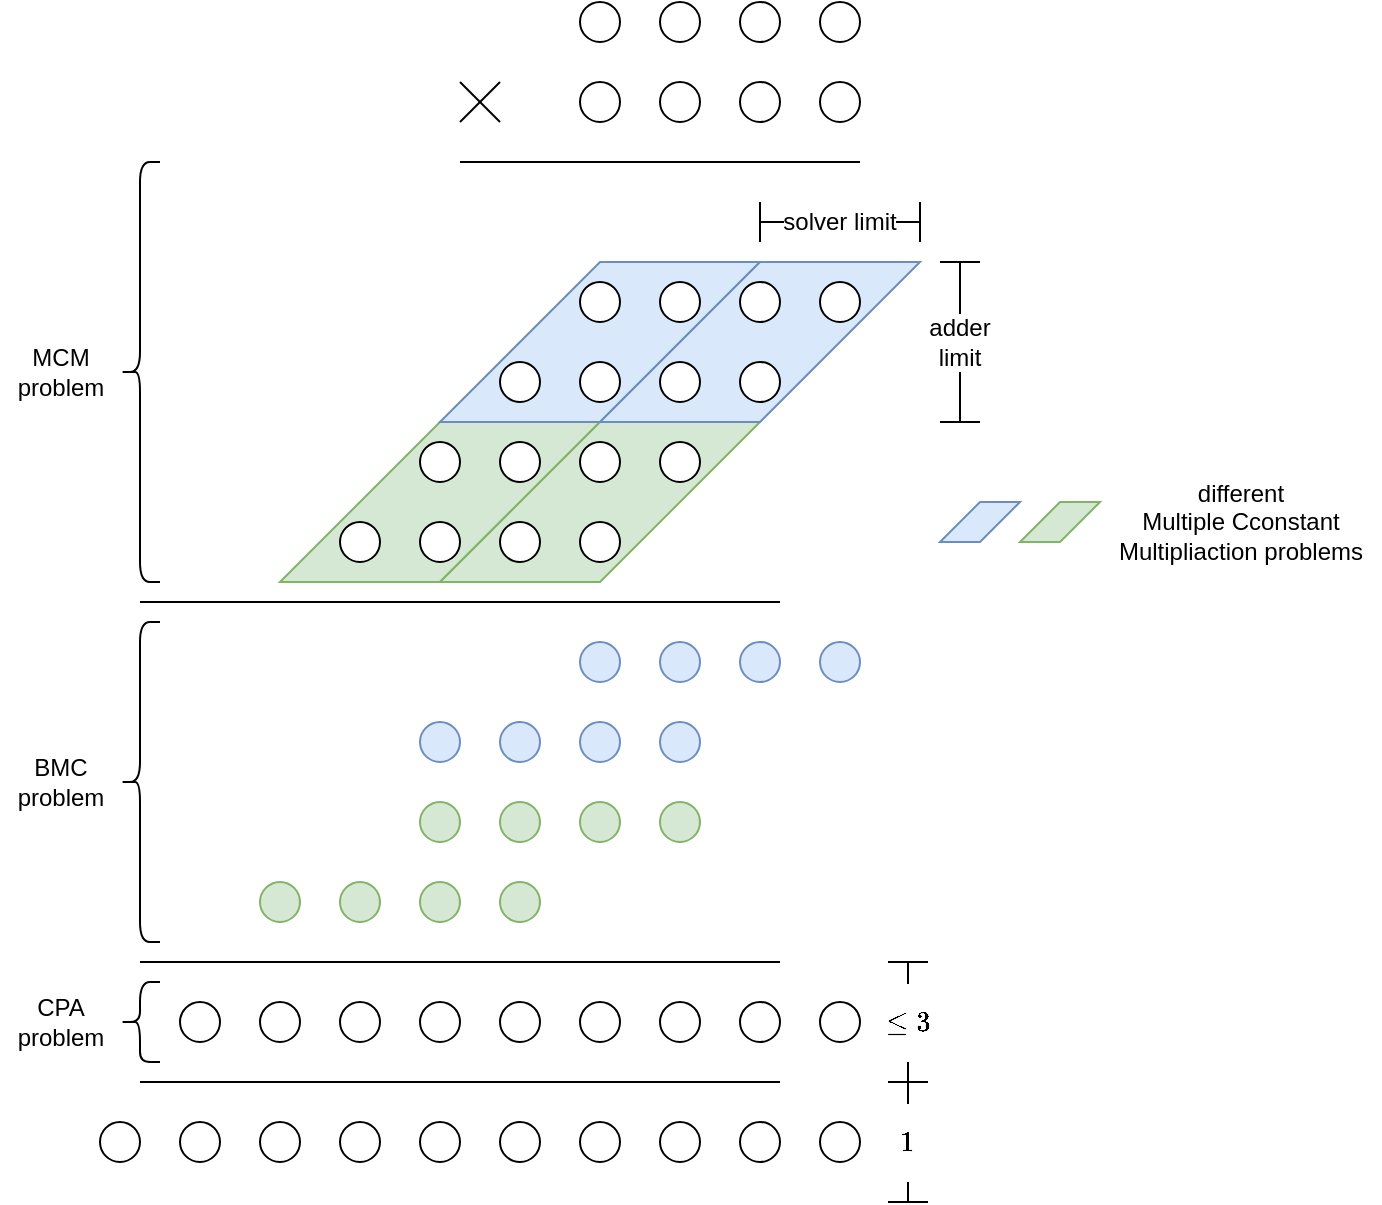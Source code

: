 <mxfile pages="8">
    <diagram id="9GNoBKPK4gr83LMAvc6L" name="BCM problem by MCM">
        <mxGraphModel dx="1706" dy="1131" grid="1" gridSize="10" guides="1" tooltips="1" connect="1" arrows="1" fold="1" page="1" pageScale="1" pageWidth="827" pageHeight="1169" math="1" shadow="0">
            <root>
                <mxCell id="WFPRSeL9AGjby3IVLslf-0"/>
                <mxCell id="WFPRSeL9AGjby3IVLslf-1" parent="WFPRSeL9AGjby3IVLslf-0"/>
                <mxCell id="WFPRSeL9AGjby3IVLslf-65" value="" style="shape=parallelogram;perimeter=parallelogramPerimeter;whiteSpace=wrap;html=1;fixedSize=1;size=80;fillColor=#d5e8d4;strokeColor=#82b366;" parent="WFPRSeL9AGjby3IVLslf-1" vertex="1">
                    <mxGeometry x="150" y="250" width="160" height="80" as="geometry"/>
                </mxCell>
                <mxCell id="WFPRSeL9AGjby3IVLslf-64" value="" style="shape=parallelogram;perimeter=parallelogramPerimeter;whiteSpace=wrap;html=1;fixedSize=1;size=80;fillColor=#dae8fc;strokeColor=#6c8ebf;" parent="WFPRSeL9AGjby3IVLslf-1" vertex="1">
                    <mxGeometry x="230" y="170" width="160" height="80" as="geometry"/>
                </mxCell>
                <mxCell id="WFPRSeL9AGjby3IVLslf-49" value="" style="shape=parallelogram;perimeter=parallelogramPerimeter;whiteSpace=wrap;html=1;fixedSize=1;size=80;fillColor=#d5e8d4;strokeColor=#82b366;" parent="WFPRSeL9AGjby3IVLslf-1" vertex="1">
                    <mxGeometry x="230" y="250" width="160" height="80" as="geometry"/>
                </mxCell>
                <mxCell id="WFPRSeL9AGjby3IVLslf-4" value="" style="shape=parallelogram;perimeter=parallelogramPerimeter;whiteSpace=wrap;html=1;fixedSize=1;size=80;fillColor=#dae8fc;strokeColor=#6c8ebf;" parent="WFPRSeL9AGjby3IVLslf-1" vertex="1">
                    <mxGeometry x="310" y="170" width="160" height="80" as="geometry"/>
                </mxCell>
                <mxCell id="WFPRSeL9AGjby3IVLslf-5" value="" style="ellipse;whiteSpace=wrap;html=1;aspect=fixed;" parent="WFPRSeL9AGjby3IVLslf-1" vertex="1">
                    <mxGeometry x="300" y="40" width="20" height="20" as="geometry"/>
                </mxCell>
                <mxCell id="WFPRSeL9AGjby3IVLslf-6" value="" style="ellipse;whiteSpace=wrap;html=1;aspect=fixed;" parent="WFPRSeL9AGjby3IVLslf-1" vertex="1">
                    <mxGeometry x="340" y="40" width="20" height="20" as="geometry"/>
                </mxCell>
                <mxCell id="WFPRSeL9AGjby3IVLslf-7" value="" style="ellipse;whiteSpace=wrap;html=1;aspect=fixed;" parent="WFPRSeL9AGjby3IVLslf-1" vertex="1">
                    <mxGeometry x="380" y="40" width="20" height="20" as="geometry"/>
                </mxCell>
                <mxCell id="WFPRSeL9AGjby3IVLslf-8" value="" style="ellipse;whiteSpace=wrap;html=1;aspect=fixed;" parent="WFPRSeL9AGjby3IVLslf-1" vertex="1">
                    <mxGeometry x="420" y="40" width="20" height="20" as="geometry"/>
                </mxCell>
                <mxCell id="WFPRSeL9AGjby3IVLslf-9" value="" style="ellipse;whiteSpace=wrap;html=1;aspect=fixed;" parent="WFPRSeL9AGjby3IVLslf-1" vertex="1">
                    <mxGeometry x="300" y="80" width="20" height="20" as="geometry"/>
                </mxCell>
                <mxCell id="WFPRSeL9AGjby3IVLslf-10" value="" style="ellipse;whiteSpace=wrap;html=1;aspect=fixed;" parent="WFPRSeL9AGjby3IVLslf-1" vertex="1">
                    <mxGeometry x="340" y="80" width="20" height="20" as="geometry"/>
                </mxCell>
                <mxCell id="WFPRSeL9AGjby3IVLslf-11" value="" style="ellipse;whiteSpace=wrap;html=1;aspect=fixed;" parent="WFPRSeL9AGjby3IVLslf-1" vertex="1">
                    <mxGeometry x="380" y="80" width="20" height="20" as="geometry"/>
                </mxCell>
                <mxCell id="WFPRSeL9AGjby3IVLslf-12" value="" style="ellipse;whiteSpace=wrap;html=1;aspect=fixed;" parent="WFPRSeL9AGjby3IVLslf-1" vertex="1">
                    <mxGeometry x="420" y="80" width="20" height="20" as="geometry"/>
                </mxCell>
                <mxCell id="WFPRSeL9AGjby3IVLslf-13" value="" style="endArrow=none;html=1;" parent="WFPRSeL9AGjby3IVLslf-1" edge="1">
                    <mxGeometry width="50" height="50" relative="1" as="geometry">
                        <mxPoint x="240" y="120" as="sourcePoint"/>
                        <mxPoint x="440" y="120" as="targetPoint"/>
                    </mxGeometry>
                </mxCell>
                <mxCell id="WFPRSeL9AGjby3IVLslf-14" value="" style="endArrow=none;html=1;" parent="WFPRSeL9AGjby3IVLslf-1" edge="1">
                    <mxGeometry width="50" height="50" relative="1" as="geometry">
                        <mxPoint x="240" y="100" as="sourcePoint"/>
                        <mxPoint x="260" y="80" as="targetPoint"/>
                    </mxGeometry>
                </mxCell>
                <mxCell id="WFPRSeL9AGjby3IVLslf-15" value="" style="endArrow=none;html=1;" parent="WFPRSeL9AGjby3IVLslf-1" edge="1">
                    <mxGeometry width="50" height="50" relative="1" as="geometry">
                        <mxPoint x="240" y="80" as="sourcePoint"/>
                        <mxPoint x="260" y="100" as="targetPoint"/>
                    </mxGeometry>
                </mxCell>
                <mxCell id="WFPRSeL9AGjby3IVLslf-16" value="" style="ellipse;whiteSpace=wrap;html=1;aspect=fixed;" parent="WFPRSeL9AGjby3IVLslf-1" vertex="1">
                    <mxGeometry x="300" y="180" width="20" height="20" as="geometry"/>
                </mxCell>
                <mxCell id="WFPRSeL9AGjby3IVLslf-17" value="" style="ellipse;whiteSpace=wrap;html=1;aspect=fixed;" parent="WFPRSeL9AGjby3IVLslf-1" vertex="1">
                    <mxGeometry x="340" y="180" width="20" height="20" as="geometry"/>
                </mxCell>
                <mxCell id="WFPRSeL9AGjby3IVLslf-18" value="" style="ellipse;whiteSpace=wrap;html=1;aspect=fixed;" parent="WFPRSeL9AGjby3IVLslf-1" vertex="1">
                    <mxGeometry x="380" y="180" width="20" height="20" as="geometry"/>
                </mxCell>
                <mxCell id="WFPRSeL9AGjby3IVLslf-19" value="" style="ellipse;whiteSpace=wrap;html=1;aspect=fixed;" parent="WFPRSeL9AGjby3IVLslf-1" vertex="1">
                    <mxGeometry x="420" y="180" width="20" height="20" as="geometry"/>
                </mxCell>
                <mxCell id="WFPRSeL9AGjby3IVLslf-20" value="" style="ellipse;whiteSpace=wrap;html=1;aspect=fixed;" parent="WFPRSeL9AGjby3IVLslf-1" vertex="1">
                    <mxGeometry x="260" y="220" width="20" height="20" as="geometry"/>
                </mxCell>
                <mxCell id="WFPRSeL9AGjby3IVLslf-21" value="" style="ellipse;whiteSpace=wrap;html=1;aspect=fixed;" parent="WFPRSeL9AGjby3IVLslf-1" vertex="1">
                    <mxGeometry x="300" y="220" width="20" height="20" as="geometry"/>
                </mxCell>
                <mxCell id="WFPRSeL9AGjby3IVLslf-22" value="" style="ellipse;whiteSpace=wrap;html=1;aspect=fixed;" parent="WFPRSeL9AGjby3IVLslf-1" vertex="1">
                    <mxGeometry x="340" y="220" width="20" height="20" as="geometry"/>
                </mxCell>
                <mxCell id="WFPRSeL9AGjby3IVLslf-23" value="" style="ellipse;whiteSpace=wrap;html=1;aspect=fixed;" parent="WFPRSeL9AGjby3IVLslf-1" vertex="1">
                    <mxGeometry x="380" y="220" width="20" height="20" as="geometry"/>
                </mxCell>
                <mxCell id="WFPRSeL9AGjby3IVLslf-24" value="" style="ellipse;whiteSpace=wrap;html=1;aspect=fixed;" parent="WFPRSeL9AGjby3IVLslf-1" vertex="1">
                    <mxGeometry x="220" y="260" width="20" height="20" as="geometry"/>
                </mxCell>
                <mxCell id="WFPRSeL9AGjby3IVLslf-25" value="" style="ellipse;whiteSpace=wrap;html=1;aspect=fixed;" parent="WFPRSeL9AGjby3IVLslf-1" vertex="1">
                    <mxGeometry x="260" y="260" width="20" height="20" as="geometry"/>
                </mxCell>
                <mxCell id="WFPRSeL9AGjby3IVLslf-26" value="" style="ellipse;whiteSpace=wrap;html=1;aspect=fixed;" parent="WFPRSeL9AGjby3IVLslf-1" vertex="1">
                    <mxGeometry x="300" y="260" width="20" height="20" as="geometry"/>
                </mxCell>
                <mxCell id="WFPRSeL9AGjby3IVLslf-27" value="" style="ellipse;whiteSpace=wrap;html=1;aspect=fixed;" parent="WFPRSeL9AGjby3IVLslf-1" vertex="1">
                    <mxGeometry x="340" y="260" width="20" height="20" as="geometry"/>
                </mxCell>
                <mxCell id="WFPRSeL9AGjby3IVLslf-28" value="" style="ellipse;whiteSpace=wrap;html=1;aspect=fixed;" parent="WFPRSeL9AGjby3IVLslf-1" vertex="1">
                    <mxGeometry x="180" y="300" width="20" height="20" as="geometry"/>
                </mxCell>
                <mxCell id="WFPRSeL9AGjby3IVLslf-29" value="" style="ellipse;whiteSpace=wrap;html=1;aspect=fixed;" parent="WFPRSeL9AGjby3IVLslf-1" vertex="1">
                    <mxGeometry x="220" y="300" width="20" height="20" as="geometry"/>
                </mxCell>
                <mxCell id="WFPRSeL9AGjby3IVLslf-30" value="" style="ellipse;whiteSpace=wrap;html=1;aspect=fixed;" parent="WFPRSeL9AGjby3IVLslf-1" vertex="1">
                    <mxGeometry x="260" y="300" width="20" height="20" as="geometry"/>
                </mxCell>
                <mxCell id="WFPRSeL9AGjby3IVLslf-31" value="" style="ellipse;whiteSpace=wrap;html=1;aspect=fixed;" parent="WFPRSeL9AGjby3IVLslf-1" vertex="1">
                    <mxGeometry x="300" y="300" width="20" height="20" as="geometry"/>
                </mxCell>
                <mxCell id="WFPRSeL9AGjby3IVLslf-32" value="" style="endArrow=none;html=1;" parent="WFPRSeL9AGjby3IVLslf-1" edge="1">
                    <mxGeometry width="50" height="50" relative="1" as="geometry">
                        <mxPoint x="80" y="340" as="sourcePoint"/>
                        <mxPoint x="400" y="340" as="targetPoint"/>
                    </mxGeometry>
                </mxCell>
                <mxCell id="WFPRSeL9AGjby3IVLslf-33" value="" style="ellipse;whiteSpace=wrap;html=1;aspect=fixed;fillColor=#dae8fc;strokeColor=#6c8ebf;" parent="WFPRSeL9AGjby3IVLslf-1" vertex="1">
                    <mxGeometry x="300" y="360" width="20" height="20" as="geometry"/>
                </mxCell>
                <mxCell id="WFPRSeL9AGjby3IVLslf-34" value="" style="ellipse;whiteSpace=wrap;html=1;aspect=fixed;fillColor=#dae8fc;strokeColor=#6c8ebf;" parent="WFPRSeL9AGjby3IVLslf-1" vertex="1">
                    <mxGeometry x="340" y="360" width="20" height="20" as="geometry"/>
                </mxCell>
                <mxCell id="WFPRSeL9AGjby3IVLslf-35" value="" style="ellipse;whiteSpace=wrap;html=1;aspect=fixed;fillColor=#dae8fc;strokeColor=#6c8ebf;" parent="WFPRSeL9AGjby3IVLslf-1" vertex="1">
                    <mxGeometry x="380" y="360" width="20" height="20" as="geometry"/>
                </mxCell>
                <mxCell id="WFPRSeL9AGjby3IVLslf-36" value="" style="ellipse;whiteSpace=wrap;html=1;aspect=fixed;fillColor=#dae8fc;strokeColor=#6c8ebf;" parent="WFPRSeL9AGjby3IVLslf-1" vertex="1">
                    <mxGeometry x="420" y="360" width="20" height="20" as="geometry"/>
                </mxCell>
                <mxCell id="WFPRSeL9AGjby3IVLslf-51" value="" style="ellipse;whiteSpace=wrap;html=1;aspect=fixed;fillColor=#dae8fc;strokeColor=#6c8ebf;" parent="WFPRSeL9AGjby3IVLslf-1" vertex="1">
                    <mxGeometry x="220" y="400" width="20" height="20" as="geometry"/>
                </mxCell>
                <mxCell id="WFPRSeL9AGjby3IVLslf-52" value="" style="ellipse;whiteSpace=wrap;html=1;aspect=fixed;fillColor=#dae8fc;strokeColor=#6c8ebf;" parent="WFPRSeL9AGjby3IVLslf-1" vertex="1">
                    <mxGeometry x="260" y="400" width="20" height="20" as="geometry"/>
                </mxCell>
                <mxCell id="WFPRSeL9AGjby3IVLslf-53" value="" style="ellipse;whiteSpace=wrap;html=1;aspect=fixed;fillColor=#dae8fc;strokeColor=#6c8ebf;" parent="WFPRSeL9AGjby3IVLslf-1" vertex="1">
                    <mxGeometry x="300" y="400" width="20" height="20" as="geometry"/>
                </mxCell>
                <mxCell id="WFPRSeL9AGjby3IVLslf-54" value="" style="ellipse;whiteSpace=wrap;html=1;aspect=fixed;fillColor=#dae8fc;strokeColor=#6c8ebf;" parent="WFPRSeL9AGjby3IVLslf-1" vertex="1">
                    <mxGeometry x="340" y="400" width="20" height="20" as="geometry"/>
                </mxCell>
                <mxCell id="WFPRSeL9AGjby3IVLslf-55" value="" style="ellipse;whiteSpace=wrap;html=1;aspect=fixed;fillColor=#d5e8d4;strokeColor=#82b366;" parent="WFPRSeL9AGjby3IVLslf-1" vertex="1">
                    <mxGeometry x="220" y="440" width="20" height="20" as="geometry"/>
                </mxCell>
                <mxCell id="WFPRSeL9AGjby3IVLslf-56" value="" style="ellipse;whiteSpace=wrap;html=1;aspect=fixed;fillColor=#d5e8d4;strokeColor=#82b366;" parent="WFPRSeL9AGjby3IVLslf-1" vertex="1">
                    <mxGeometry x="260" y="440" width="20" height="20" as="geometry"/>
                </mxCell>
                <mxCell id="WFPRSeL9AGjby3IVLslf-57" value="" style="ellipse;whiteSpace=wrap;html=1;aspect=fixed;fillColor=#d5e8d4;strokeColor=#82b366;" parent="WFPRSeL9AGjby3IVLslf-1" vertex="1">
                    <mxGeometry x="300" y="440" width="20" height="20" as="geometry"/>
                </mxCell>
                <mxCell id="WFPRSeL9AGjby3IVLslf-58" value="" style="ellipse;whiteSpace=wrap;html=1;aspect=fixed;fillColor=#d5e8d4;strokeColor=#82b366;" parent="WFPRSeL9AGjby3IVLslf-1" vertex="1">
                    <mxGeometry x="340" y="440" width="20" height="20" as="geometry"/>
                </mxCell>
                <mxCell id="WFPRSeL9AGjby3IVLslf-59" value="" style="ellipse;whiteSpace=wrap;html=1;aspect=fixed;fillColor=#d5e8d4;strokeColor=#82b366;" parent="WFPRSeL9AGjby3IVLslf-1" vertex="1">
                    <mxGeometry x="140" y="480" width="20" height="20" as="geometry"/>
                </mxCell>
                <mxCell id="WFPRSeL9AGjby3IVLslf-60" value="" style="ellipse;whiteSpace=wrap;html=1;aspect=fixed;fillColor=#d5e8d4;strokeColor=#82b366;" parent="WFPRSeL9AGjby3IVLslf-1" vertex="1">
                    <mxGeometry x="180" y="480" width="20" height="20" as="geometry"/>
                </mxCell>
                <mxCell id="WFPRSeL9AGjby3IVLslf-61" value="" style="ellipse;whiteSpace=wrap;html=1;aspect=fixed;fillColor=#d5e8d4;strokeColor=#82b366;" parent="WFPRSeL9AGjby3IVLslf-1" vertex="1">
                    <mxGeometry x="220" y="480" width="20" height="20" as="geometry"/>
                </mxCell>
                <mxCell id="WFPRSeL9AGjby3IVLslf-62" value="" style="ellipse;whiteSpace=wrap;html=1;aspect=fixed;fillColor=#d5e8d4;strokeColor=#82b366;" parent="WFPRSeL9AGjby3IVLslf-1" vertex="1">
                    <mxGeometry x="260" y="480" width="20" height="20" as="geometry"/>
                </mxCell>
                <mxCell id="WFPRSeL9AGjby3IVLslf-63" value="" style="endArrow=none;html=1;" parent="WFPRSeL9AGjby3IVLslf-1" edge="1">
                    <mxGeometry width="50" height="50" relative="1" as="geometry">
                        <mxPoint x="80" y="520" as="sourcePoint"/>
                        <mxPoint x="400" y="520" as="targetPoint"/>
                    </mxGeometry>
                </mxCell>
                <mxCell id="WFPRSeL9AGjby3IVLslf-66" value="" style="ellipse;whiteSpace=wrap;html=1;aspect=fixed;" parent="WFPRSeL9AGjby3IVLslf-1" vertex="1">
                    <mxGeometry x="300" y="540" width="20" height="20" as="geometry"/>
                </mxCell>
                <mxCell id="WFPRSeL9AGjby3IVLslf-67" value="" style="ellipse;whiteSpace=wrap;html=1;aspect=fixed;" parent="WFPRSeL9AGjby3IVLslf-1" vertex="1">
                    <mxGeometry x="340" y="540" width="20" height="20" as="geometry"/>
                </mxCell>
                <mxCell id="WFPRSeL9AGjby3IVLslf-68" value="" style="ellipse;whiteSpace=wrap;html=1;aspect=fixed;" parent="WFPRSeL9AGjby3IVLslf-1" vertex="1">
                    <mxGeometry x="380" y="540" width="20" height="20" as="geometry"/>
                </mxCell>
                <mxCell id="WFPRSeL9AGjby3IVLslf-69" value="" style="ellipse;whiteSpace=wrap;html=1;aspect=fixed;" parent="WFPRSeL9AGjby3IVLslf-1" vertex="1">
                    <mxGeometry x="420" y="540" width="20" height="20" as="geometry"/>
                </mxCell>
                <mxCell id="WFPRSeL9AGjby3IVLslf-70" value="" style="ellipse;whiteSpace=wrap;html=1;aspect=fixed;" parent="WFPRSeL9AGjby3IVLslf-1" vertex="1">
                    <mxGeometry x="140" y="540" width="20" height="20" as="geometry"/>
                </mxCell>
                <mxCell id="WFPRSeL9AGjby3IVLslf-71" value="" style="ellipse;whiteSpace=wrap;html=1;aspect=fixed;" parent="WFPRSeL9AGjby3IVLslf-1" vertex="1">
                    <mxGeometry x="180" y="540" width="20" height="20" as="geometry"/>
                </mxCell>
                <mxCell id="WFPRSeL9AGjby3IVLslf-72" value="" style="ellipse;whiteSpace=wrap;html=1;aspect=fixed;" parent="WFPRSeL9AGjby3IVLslf-1" vertex="1">
                    <mxGeometry x="220" y="540" width="20" height="20" as="geometry"/>
                </mxCell>
                <mxCell id="WFPRSeL9AGjby3IVLslf-73" value="" style="ellipse;whiteSpace=wrap;html=1;aspect=fixed;" parent="WFPRSeL9AGjby3IVLslf-1" vertex="1">
                    <mxGeometry x="260" y="540" width="20" height="20" as="geometry"/>
                </mxCell>
                <mxCell id="WFPRSeL9AGjby3IVLslf-74" value="" style="shape=parallelogram;perimeter=parallelogramPerimeter;whiteSpace=wrap;html=1;fixedSize=1;size=20;fillColor=#dae8fc;strokeColor=#6c8ebf;" parent="WFPRSeL9AGjby3IVLslf-1" vertex="1">
                    <mxGeometry x="480" y="290" width="40" height="20" as="geometry"/>
                </mxCell>
                <mxCell id="WFPRSeL9AGjby3IVLslf-75" value="" style="shape=parallelogram;perimeter=parallelogramPerimeter;whiteSpace=wrap;html=1;fixedSize=1;size=20;fillColor=#d5e8d4;strokeColor=#82b366;" parent="WFPRSeL9AGjby3IVLslf-1" vertex="1">
                    <mxGeometry x="520" y="290" width="40" height="20" as="geometry"/>
                </mxCell>
                <mxCell id="WFPRSeL9AGjby3IVLslf-76" value="different &lt;br&gt;Multiple Cconstant &lt;br&gt;Multipliaction problems" style="text;html=1;align=center;verticalAlign=middle;resizable=0;points=[];autosize=1;strokeColor=none;fillColor=none;" parent="WFPRSeL9AGjby3IVLslf-1" vertex="1">
                    <mxGeometry x="560" y="275" width="140" height="50" as="geometry"/>
                </mxCell>
                <mxCell id="WFPRSeL9AGjby3IVLslf-77" value="adder limit" style="shape=crossbar;whiteSpace=wrap;html=1;rounded=1;direction=south;rotation=0;labelBackgroundColor=default;" parent="WFPRSeL9AGjby3IVLslf-1" vertex="1">
                    <mxGeometry x="480" y="170" width="20" height="80" as="geometry"/>
                </mxCell>
                <mxCell id="WFPRSeL9AGjby3IVLslf-80" value="solver limit" style="shape=crossbar;whiteSpace=wrap;html=1;rounded=1;labelBackgroundColor=default;" parent="WFPRSeL9AGjby3IVLslf-1" vertex="1">
                    <mxGeometry x="390" y="140" width="80" height="20" as="geometry"/>
                </mxCell>
                <mxCell id="WFPRSeL9AGjby3IVLslf-81" value="" style="shape=curlyBracket;whiteSpace=wrap;html=1;rounded=1;labelBackgroundColor=default;" parent="WFPRSeL9AGjby3IVLslf-1" vertex="1">
                    <mxGeometry x="70" y="120" width="20" height="210" as="geometry"/>
                </mxCell>
                <mxCell id="WFPRSeL9AGjby3IVLslf-82" value="MCM &lt;br&gt;problem" style="text;html=1;align=center;verticalAlign=middle;resizable=0;points=[];autosize=1;strokeColor=none;fillColor=none;" parent="WFPRSeL9AGjby3IVLslf-1" vertex="1">
                    <mxGeometry x="10" y="210" width="60" height="30" as="geometry"/>
                </mxCell>
                <mxCell id="WFPRSeL9AGjby3IVLslf-83" value="" style="shape=curlyBracket;whiteSpace=wrap;html=1;rounded=1;labelBackgroundColor=default;" parent="WFPRSeL9AGjby3IVLslf-1" vertex="1">
                    <mxGeometry x="70" y="350" width="20" height="160" as="geometry"/>
                </mxCell>
                <mxCell id="WFPRSeL9AGjby3IVLslf-84" value="BMC&lt;br&gt;problem" style="text;html=1;align=center;verticalAlign=middle;resizable=0;points=[];autosize=1;strokeColor=none;fillColor=none;" parent="WFPRSeL9AGjby3IVLslf-1" vertex="1">
                    <mxGeometry x="10" y="415" width="60" height="30" as="geometry"/>
                </mxCell>
                <mxCell id="Q-MruMXVHMFBNzj_U7Nr-1" value="$$\le 3$$" style="shape=crossbar;whiteSpace=wrap;html=1;rounded=1;direction=south;rotation=0;labelBackgroundColor=default;" parent="WFPRSeL9AGjby3IVLslf-1" vertex="1">
                    <mxGeometry x="454" y="520" width="20" height="60" as="geometry"/>
                </mxCell>
                <mxCell id="Q-MruMXVHMFBNzj_U7Nr-2" value="" style="endArrow=none;html=1;" parent="WFPRSeL9AGjby3IVLslf-1" edge="1">
                    <mxGeometry width="50" height="50" relative="1" as="geometry">
                        <mxPoint x="80" y="580" as="sourcePoint"/>
                        <mxPoint x="400" y="580" as="targetPoint"/>
                    </mxGeometry>
                </mxCell>
                <mxCell id="Q-MruMXVHMFBNzj_U7Nr-3" value="" style="shape=curlyBracket;whiteSpace=wrap;html=1;rounded=1;labelBackgroundColor=default;" parent="WFPRSeL9AGjby3IVLslf-1" vertex="1">
                    <mxGeometry x="70" y="530" width="20" height="40" as="geometry"/>
                </mxCell>
                <mxCell id="Q-MruMXVHMFBNzj_U7Nr-4" value="CPA&lt;br&gt;problem" style="text;html=1;align=center;verticalAlign=middle;resizable=0;points=[];autosize=1;strokeColor=none;fillColor=none;" parent="WFPRSeL9AGjby3IVLslf-1" vertex="1">
                    <mxGeometry x="10" y="535" width="60" height="30" as="geometry"/>
                </mxCell>
                <mxCell id="Q-MruMXVHMFBNzj_U7Nr-5" value="" style="ellipse;whiteSpace=wrap;html=1;aspect=fixed;" parent="WFPRSeL9AGjby3IVLslf-1" vertex="1">
                    <mxGeometry x="300" y="600" width="20" height="20" as="geometry"/>
                </mxCell>
                <mxCell id="Q-MruMXVHMFBNzj_U7Nr-6" value="" style="ellipse;whiteSpace=wrap;html=1;aspect=fixed;" parent="WFPRSeL9AGjby3IVLslf-1" vertex="1">
                    <mxGeometry x="340" y="600" width="20" height="20" as="geometry"/>
                </mxCell>
                <mxCell id="Q-MruMXVHMFBNzj_U7Nr-7" value="" style="ellipse;whiteSpace=wrap;html=1;aspect=fixed;" parent="WFPRSeL9AGjby3IVLslf-1" vertex="1">
                    <mxGeometry x="380" y="600" width="20" height="20" as="geometry"/>
                </mxCell>
                <mxCell id="Q-MruMXVHMFBNzj_U7Nr-8" value="" style="ellipse;whiteSpace=wrap;html=1;aspect=fixed;" parent="WFPRSeL9AGjby3IVLslf-1" vertex="1">
                    <mxGeometry x="420" y="600" width="20" height="20" as="geometry"/>
                </mxCell>
                <mxCell id="Q-MruMXVHMFBNzj_U7Nr-9" value="" style="ellipse;whiteSpace=wrap;html=1;aspect=fixed;" parent="WFPRSeL9AGjby3IVLslf-1" vertex="1">
                    <mxGeometry x="180" y="600" width="20" height="20" as="geometry"/>
                </mxCell>
                <mxCell id="Q-MruMXVHMFBNzj_U7Nr-10" value="" style="ellipse;whiteSpace=wrap;html=1;aspect=fixed;" parent="WFPRSeL9AGjby3IVLslf-1" vertex="1">
                    <mxGeometry x="220" y="600" width="20" height="20" as="geometry"/>
                </mxCell>
                <mxCell id="Q-MruMXVHMFBNzj_U7Nr-11" value="" style="ellipse;whiteSpace=wrap;html=1;aspect=fixed;" parent="WFPRSeL9AGjby3IVLslf-1" vertex="1">
                    <mxGeometry x="260" y="600" width="20" height="20" as="geometry"/>
                </mxCell>
                <mxCell id="Q-MruMXVHMFBNzj_U7Nr-12" value="" style="ellipse;whiteSpace=wrap;html=1;aspect=fixed;" parent="WFPRSeL9AGjby3IVLslf-1" vertex="1">
                    <mxGeometry x="140" y="600" width="20" height="20" as="geometry"/>
                </mxCell>
                <mxCell id="Q-MruMXVHMFBNzj_U7Nr-14" value="" style="ellipse;whiteSpace=wrap;html=1;aspect=fixed;" parent="WFPRSeL9AGjby3IVLslf-1" vertex="1">
                    <mxGeometry x="100" y="540" width="20" height="20" as="geometry"/>
                </mxCell>
                <mxCell id="Q-MruMXVHMFBNzj_U7Nr-15" value="" style="ellipse;whiteSpace=wrap;html=1;aspect=fixed;" parent="WFPRSeL9AGjby3IVLslf-1" vertex="1">
                    <mxGeometry x="100" y="600" width="20" height="20" as="geometry"/>
                </mxCell>
                <mxCell id="Q-MruMXVHMFBNzj_U7Nr-16" value="" style="ellipse;whiteSpace=wrap;html=1;aspect=fixed;" parent="WFPRSeL9AGjby3IVLslf-1" vertex="1">
                    <mxGeometry x="60" y="600" width="20" height="20" as="geometry"/>
                </mxCell>
                <mxCell id="Q-MruMXVHMFBNzj_U7Nr-17" value="$$1$$" style="shape=crossbar;whiteSpace=wrap;html=1;rounded=1;direction=south;rotation=0;labelBackgroundColor=default;" parent="WFPRSeL9AGjby3IVLslf-1" vertex="1">
                    <mxGeometry x="454" y="580" width="20" height="60" as="geometry"/>
                </mxCell>
            </root>
        </mxGraphModel>
    </diagram>
    <diagram id="n4Nm-D5KB7MiAJfA_jO0" name="BCMByKara">
        <mxGraphModel dx="1706" dy="1131" grid="1" gridSize="10" guides="1" tooltips="1" connect="1" arrows="1" fold="1" page="1" pageScale="1" pageWidth="827" pageHeight="1169" math="0" shadow="0">
            <root>
                <mxCell id="T6png0W00p4qgziHlm3z-0"/>
                <mxCell id="T6png0W00p4qgziHlm3z-1" parent="T6png0W00p4qgziHlm3z-0"/>
            </root>
        </mxGraphModel>
    </diagram>
    <diagram id="ORzCAqizKnKH12zXVteP" name="Truncation">
        <mxGraphModel dx="1422" dy="943" grid="1" gridSize="10" guides="1" tooltips="1" connect="1" arrows="1" fold="1" page="1" pageScale="1" pageWidth="827" pageHeight="1169" math="1" shadow="0">
            <root>
                <mxCell id="esmCNpcpYYlUsXnAQ9Q5-0"/>
                <mxCell id="esmCNpcpYYlUsXnAQ9Q5-1" parent="esmCNpcpYYlUsXnAQ9Q5-0"/>
                <mxCell id="esmCNpcpYYlUsXnAQ9Q5-6" value="" style="ellipse;whiteSpace=wrap;html=1;aspect=fixed;" vertex="1" parent="esmCNpcpYYlUsXnAQ9Q5-1">
                    <mxGeometry x="300" y="40" width="20" height="20" as="geometry"/>
                </mxCell>
                <mxCell id="esmCNpcpYYlUsXnAQ9Q5-7" value="" style="ellipse;whiteSpace=wrap;html=1;aspect=fixed;" vertex="1" parent="esmCNpcpYYlUsXnAQ9Q5-1">
                    <mxGeometry x="340" y="40" width="20" height="20" as="geometry"/>
                </mxCell>
                <mxCell id="esmCNpcpYYlUsXnAQ9Q5-8" value="" style="ellipse;whiteSpace=wrap;html=1;aspect=fixed;" vertex="1" parent="esmCNpcpYYlUsXnAQ9Q5-1">
                    <mxGeometry x="380" y="40" width="20" height="20" as="geometry"/>
                </mxCell>
                <mxCell id="esmCNpcpYYlUsXnAQ9Q5-9" value="" style="ellipse;whiteSpace=wrap;html=1;aspect=fixed;" vertex="1" parent="esmCNpcpYYlUsXnAQ9Q5-1">
                    <mxGeometry x="420" y="40" width="20" height="20" as="geometry"/>
                </mxCell>
                <mxCell id="esmCNpcpYYlUsXnAQ9Q5-10" value="" style="ellipse;whiteSpace=wrap;html=1;aspect=fixed;" vertex="1" parent="esmCNpcpYYlUsXnAQ9Q5-1">
                    <mxGeometry x="300" y="80" width="20" height="20" as="geometry"/>
                </mxCell>
                <mxCell id="esmCNpcpYYlUsXnAQ9Q5-11" value="" style="ellipse;whiteSpace=wrap;html=1;aspect=fixed;" vertex="1" parent="esmCNpcpYYlUsXnAQ9Q5-1">
                    <mxGeometry x="340" y="80" width="20" height="20" as="geometry"/>
                </mxCell>
                <mxCell id="esmCNpcpYYlUsXnAQ9Q5-12" value="" style="ellipse;whiteSpace=wrap;html=1;aspect=fixed;" vertex="1" parent="esmCNpcpYYlUsXnAQ9Q5-1">
                    <mxGeometry x="380" y="80" width="20" height="20" as="geometry"/>
                </mxCell>
                <mxCell id="esmCNpcpYYlUsXnAQ9Q5-13" value="" style="ellipse;whiteSpace=wrap;html=1;aspect=fixed;" vertex="1" parent="esmCNpcpYYlUsXnAQ9Q5-1">
                    <mxGeometry x="420" y="80" width="20" height="20" as="geometry"/>
                </mxCell>
                <mxCell id="esmCNpcpYYlUsXnAQ9Q5-14" value="" style="endArrow=none;html=1;" edge="1" parent="esmCNpcpYYlUsXnAQ9Q5-1">
                    <mxGeometry width="50" height="50" relative="1" as="geometry">
                        <mxPoint x="240" y="120" as="sourcePoint"/>
                        <mxPoint x="440" y="120" as="targetPoint"/>
                    </mxGeometry>
                </mxCell>
                <mxCell id="esmCNpcpYYlUsXnAQ9Q5-15" value="" style="endArrow=none;html=1;" edge="1" parent="esmCNpcpYYlUsXnAQ9Q5-1">
                    <mxGeometry width="50" height="50" relative="1" as="geometry">
                        <mxPoint x="240" y="100" as="sourcePoint"/>
                        <mxPoint x="260" y="80" as="targetPoint"/>
                    </mxGeometry>
                </mxCell>
                <mxCell id="esmCNpcpYYlUsXnAQ9Q5-16" value="" style="endArrow=none;html=1;" edge="1" parent="esmCNpcpYYlUsXnAQ9Q5-1">
                    <mxGeometry width="50" height="50" relative="1" as="geometry">
                        <mxPoint x="240" y="80" as="sourcePoint"/>
                        <mxPoint x="260" y="100" as="targetPoint"/>
                    </mxGeometry>
                </mxCell>
                <mxCell id="esmCNpcpYYlUsXnAQ9Q5-17" value="" style="ellipse;whiteSpace=wrap;html=1;aspect=fixed;" vertex="1" parent="esmCNpcpYYlUsXnAQ9Q5-1">
                    <mxGeometry x="300" y="180" width="20" height="20" as="geometry"/>
                </mxCell>
                <mxCell id="esmCNpcpYYlUsXnAQ9Q5-18" value="" style="ellipse;whiteSpace=wrap;html=1;aspect=fixed;" vertex="1" parent="esmCNpcpYYlUsXnAQ9Q5-1">
                    <mxGeometry x="340" y="180" width="20" height="20" as="geometry"/>
                </mxCell>
                <mxCell id="esmCNpcpYYlUsXnAQ9Q5-19" value="" style="ellipse;whiteSpace=wrap;html=1;aspect=fixed;fillColor=#dae8fc;strokeColor=#6c8ebf;" vertex="1" parent="esmCNpcpYYlUsXnAQ9Q5-1">
                    <mxGeometry x="380" y="180" width="20" height="20" as="geometry"/>
                </mxCell>
                <mxCell id="esmCNpcpYYlUsXnAQ9Q5-20" value="" style="ellipse;whiteSpace=wrap;html=1;aspect=fixed;fillColor=#dae8fc;strokeColor=#6c8ebf;" vertex="1" parent="esmCNpcpYYlUsXnAQ9Q5-1">
                    <mxGeometry x="420" y="180" width="20" height="20" as="geometry"/>
                </mxCell>
                <mxCell id="esmCNpcpYYlUsXnAQ9Q5-21" value="" style="ellipse;whiteSpace=wrap;html=1;aspect=fixed;" vertex="1" parent="esmCNpcpYYlUsXnAQ9Q5-1">
                    <mxGeometry x="260" y="220" width="20" height="20" as="geometry"/>
                </mxCell>
                <mxCell id="esmCNpcpYYlUsXnAQ9Q5-22" value="" style="ellipse;whiteSpace=wrap;html=1;aspect=fixed;" vertex="1" parent="esmCNpcpYYlUsXnAQ9Q5-1">
                    <mxGeometry x="300" y="220" width="20" height="20" as="geometry"/>
                </mxCell>
                <mxCell id="esmCNpcpYYlUsXnAQ9Q5-23" value="" style="ellipse;whiteSpace=wrap;html=1;aspect=fixed;" vertex="1" parent="esmCNpcpYYlUsXnAQ9Q5-1">
                    <mxGeometry x="340" y="220" width="20" height="20" as="geometry"/>
                </mxCell>
                <mxCell id="esmCNpcpYYlUsXnAQ9Q5-24" value="" style="ellipse;whiteSpace=wrap;html=1;aspect=fixed;fillColor=#dae8fc;strokeColor=#6c8ebf;" vertex="1" parent="esmCNpcpYYlUsXnAQ9Q5-1">
                    <mxGeometry x="380" y="220" width="20" height="20" as="geometry"/>
                </mxCell>
                <mxCell id="esmCNpcpYYlUsXnAQ9Q5-25" value="" style="ellipse;whiteSpace=wrap;html=1;aspect=fixed;" vertex="1" parent="esmCNpcpYYlUsXnAQ9Q5-1">
                    <mxGeometry x="220" y="260" width="20" height="20" as="geometry"/>
                </mxCell>
                <mxCell id="esmCNpcpYYlUsXnAQ9Q5-26" value="" style="ellipse;whiteSpace=wrap;html=1;aspect=fixed;" vertex="1" parent="esmCNpcpYYlUsXnAQ9Q5-1">
                    <mxGeometry x="260" y="260" width="20" height="20" as="geometry"/>
                </mxCell>
                <mxCell id="esmCNpcpYYlUsXnAQ9Q5-27" value="" style="ellipse;whiteSpace=wrap;html=1;aspect=fixed;" vertex="1" parent="esmCNpcpYYlUsXnAQ9Q5-1">
                    <mxGeometry x="300" y="260" width="20" height="20" as="geometry"/>
                </mxCell>
                <mxCell id="esmCNpcpYYlUsXnAQ9Q5-28" value="" style="ellipse;whiteSpace=wrap;html=1;aspect=fixed;" vertex="1" parent="esmCNpcpYYlUsXnAQ9Q5-1">
                    <mxGeometry x="340" y="260" width="20" height="20" as="geometry"/>
                </mxCell>
                <mxCell id="esmCNpcpYYlUsXnAQ9Q5-29" value="" style="ellipse;whiteSpace=wrap;html=1;aspect=fixed;" vertex="1" parent="esmCNpcpYYlUsXnAQ9Q5-1">
                    <mxGeometry x="180" y="300" width="20" height="20" as="geometry"/>
                </mxCell>
                <mxCell id="esmCNpcpYYlUsXnAQ9Q5-30" value="" style="ellipse;whiteSpace=wrap;html=1;aspect=fixed;" vertex="1" parent="esmCNpcpYYlUsXnAQ9Q5-1">
                    <mxGeometry x="220" y="300" width="20" height="20" as="geometry"/>
                </mxCell>
                <mxCell id="esmCNpcpYYlUsXnAQ9Q5-31" value="" style="ellipse;whiteSpace=wrap;html=1;aspect=fixed;" vertex="1" parent="esmCNpcpYYlUsXnAQ9Q5-1">
                    <mxGeometry x="260" y="300" width="20" height="20" as="geometry"/>
                </mxCell>
                <mxCell id="esmCNpcpYYlUsXnAQ9Q5-32" value="" style="ellipse;whiteSpace=wrap;html=1;aspect=fixed;" vertex="1" parent="esmCNpcpYYlUsXnAQ9Q5-1">
                    <mxGeometry x="300" y="300" width="20" height="20" as="geometry"/>
                </mxCell>
                <mxCell id="esmCNpcpYYlUsXnAQ9Q5-63" value="widthTake" style="shape=crossbar;whiteSpace=wrap;html=1;rounded=1;labelBackgroundColor=default;" vertex="1" parent="esmCNpcpYYlUsXnAQ9Q5-1">
                    <mxGeometry x="380" y="140" width="60" height="20" as="geometry"/>
                </mxCell>
                <mxCell id="esmCNpcpYYlUsXnAQ9Q5-84" value="widthIn" style="shape=crossbar;whiteSpace=wrap;html=1;rounded=1;labelBackgroundColor=default;" vertex="1" parent="esmCNpcpYYlUsXnAQ9Q5-1">
                    <mxGeometry x="300" y="10" width="140" height="20" as="geometry"/>
                </mxCell>
                <mxCell id="esmCNpcpYYlUsXnAQ9Q5-85" value="position=0" style="text;html=1;align=center;verticalAlign=middle;resizable=0;points=[];autosize=1;strokeColor=none;fillColor=none;" vertex="1" parent="esmCNpcpYYlUsXnAQ9Q5-1">
                    <mxGeometry x="460" y="180" width="70" height="20" as="geometry"/>
                </mxCell>
                <mxCell id="esmCNpcpYYlUsXnAQ9Q5-86" value="position=1" style="text;html=1;align=center;verticalAlign=middle;resizable=0;points=[];autosize=1;strokeColor=none;fillColor=none;" vertex="1" parent="esmCNpcpYYlUsXnAQ9Q5-1">
                    <mxGeometry x="420" y="220" width="70" height="20" as="geometry"/>
                </mxCell>
                <mxCell id="esmCNpcpYYlUsXnAQ9Q5-87" value="" style="ellipse;whiteSpace=wrap;html=1;aspect=fixed;" vertex="1" parent="esmCNpcpYYlUsXnAQ9Q5-1">
                    <mxGeometry x="660" y="40" width="20" height="20" as="geometry"/>
                </mxCell>
                <mxCell id="esmCNpcpYYlUsXnAQ9Q5-88" value="" style="ellipse;whiteSpace=wrap;html=1;aspect=fixed;" vertex="1" parent="esmCNpcpYYlUsXnAQ9Q5-1">
                    <mxGeometry x="700" y="40" width="20" height="20" as="geometry"/>
                </mxCell>
                <mxCell id="esmCNpcpYYlUsXnAQ9Q5-89" value="" style="ellipse;whiteSpace=wrap;html=1;aspect=fixed;" vertex="1" parent="esmCNpcpYYlUsXnAQ9Q5-1">
                    <mxGeometry x="740" y="40" width="20" height="20" as="geometry"/>
                </mxCell>
                <mxCell id="esmCNpcpYYlUsXnAQ9Q5-90" value="" style="ellipse;whiteSpace=wrap;html=1;aspect=fixed;" vertex="1" parent="esmCNpcpYYlUsXnAQ9Q5-1">
                    <mxGeometry x="780" y="40" width="20" height="20" as="geometry"/>
                </mxCell>
                <mxCell id="esmCNpcpYYlUsXnAQ9Q5-91" value="" style="ellipse;whiteSpace=wrap;html=1;aspect=fixed;" vertex="1" parent="esmCNpcpYYlUsXnAQ9Q5-1">
                    <mxGeometry x="660" y="80" width="20" height="20" as="geometry"/>
                </mxCell>
                <mxCell id="esmCNpcpYYlUsXnAQ9Q5-92" value="" style="ellipse;whiteSpace=wrap;html=1;aspect=fixed;" vertex="1" parent="esmCNpcpYYlUsXnAQ9Q5-1">
                    <mxGeometry x="700" y="80" width="20" height="20" as="geometry"/>
                </mxCell>
                <mxCell id="esmCNpcpYYlUsXnAQ9Q5-93" value="" style="ellipse;whiteSpace=wrap;html=1;aspect=fixed;" vertex="1" parent="esmCNpcpYYlUsXnAQ9Q5-1">
                    <mxGeometry x="740" y="80" width="20" height="20" as="geometry"/>
                </mxCell>
                <mxCell id="esmCNpcpYYlUsXnAQ9Q5-94" value="" style="ellipse;whiteSpace=wrap;html=1;aspect=fixed;" vertex="1" parent="esmCNpcpYYlUsXnAQ9Q5-1">
                    <mxGeometry x="780" y="80" width="20" height="20" as="geometry"/>
                </mxCell>
                <mxCell id="esmCNpcpYYlUsXnAQ9Q5-95" value="" style="endArrow=none;html=1;" edge="1" parent="esmCNpcpYYlUsXnAQ9Q5-1">
                    <mxGeometry width="50" height="50" relative="1" as="geometry">
                        <mxPoint x="600" y="120" as="sourcePoint"/>
                        <mxPoint x="800" y="120" as="targetPoint"/>
                    </mxGeometry>
                </mxCell>
                <mxCell id="esmCNpcpYYlUsXnAQ9Q5-96" value="" style="endArrow=none;html=1;" edge="1" parent="esmCNpcpYYlUsXnAQ9Q5-1">
                    <mxGeometry width="50" height="50" relative="1" as="geometry">
                        <mxPoint x="600" y="100" as="sourcePoint"/>
                        <mxPoint x="620" y="80" as="targetPoint"/>
                    </mxGeometry>
                </mxCell>
                <mxCell id="esmCNpcpYYlUsXnAQ9Q5-97" value="" style="endArrow=none;html=1;" edge="1" parent="esmCNpcpYYlUsXnAQ9Q5-1">
                    <mxGeometry width="50" height="50" relative="1" as="geometry">
                        <mxPoint x="600" y="80" as="sourcePoint"/>
                        <mxPoint x="620" y="100" as="targetPoint"/>
                    </mxGeometry>
                </mxCell>
                <mxCell id="esmCNpcpYYlUsXnAQ9Q5-98" value="" style="ellipse;whiteSpace=wrap;html=1;aspect=fixed;fillColor=#dae8fc;strokeColor=#6c8ebf;" vertex="1" parent="esmCNpcpYYlUsXnAQ9Q5-1">
                    <mxGeometry x="660" y="180" width="20" height="20" as="geometry"/>
                </mxCell>
                <mxCell id="esmCNpcpYYlUsXnAQ9Q5-99" value="" style="ellipse;whiteSpace=wrap;html=1;aspect=fixed;fillColor=#dae8fc;strokeColor=#6c8ebf;" vertex="1" parent="esmCNpcpYYlUsXnAQ9Q5-1">
                    <mxGeometry x="700" y="180" width="20" height="20" as="geometry"/>
                </mxCell>
                <mxCell id="esmCNpcpYYlUsXnAQ9Q5-100" value="" style="ellipse;whiteSpace=wrap;html=1;aspect=fixed;fillColor=#dae8fc;strokeColor=#6c8ebf;" vertex="1" parent="esmCNpcpYYlUsXnAQ9Q5-1">
                    <mxGeometry x="740" y="180" width="20" height="20" as="geometry"/>
                </mxCell>
                <mxCell id="esmCNpcpYYlUsXnAQ9Q5-101" value="" style="ellipse;whiteSpace=wrap;html=1;aspect=fixed;fillColor=#dae8fc;strokeColor=#6c8ebf;" vertex="1" parent="esmCNpcpYYlUsXnAQ9Q5-1">
                    <mxGeometry x="780" y="180" width="20" height="20" as="geometry"/>
                </mxCell>
                <mxCell id="esmCNpcpYYlUsXnAQ9Q5-102" value="" style="ellipse;whiteSpace=wrap;html=1;aspect=fixed;fillColor=#dae8fc;strokeColor=#6c8ebf;" vertex="1" parent="esmCNpcpYYlUsXnAQ9Q5-1">
                    <mxGeometry x="620" y="220" width="20" height="20" as="geometry"/>
                </mxCell>
                <mxCell id="esmCNpcpYYlUsXnAQ9Q5-103" value="" style="ellipse;whiteSpace=wrap;html=1;aspect=fixed;fillColor=#dae8fc;strokeColor=#6c8ebf;" vertex="1" parent="esmCNpcpYYlUsXnAQ9Q5-1">
                    <mxGeometry x="660" y="220" width="20" height="20" as="geometry"/>
                </mxCell>
                <mxCell id="esmCNpcpYYlUsXnAQ9Q5-104" value="" style="ellipse;whiteSpace=wrap;html=1;aspect=fixed;fillColor=#dae8fc;strokeColor=#6c8ebf;" vertex="1" parent="esmCNpcpYYlUsXnAQ9Q5-1">
                    <mxGeometry x="700" y="220" width="20" height="20" as="geometry"/>
                </mxCell>
                <mxCell id="esmCNpcpYYlUsXnAQ9Q5-105" value="" style="ellipse;whiteSpace=wrap;html=1;aspect=fixed;fillColor=#dae8fc;strokeColor=#6c8ebf;" vertex="1" parent="esmCNpcpYYlUsXnAQ9Q5-1">
                    <mxGeometry x="740" y="220" width="20" height="20" as="geometry"/>
                </mxCell>
                <mxCell id="esmCNpcpYYlUsXnAQ9Q5-106" value="" style="ellipse;whiteSpace=wrap;html=1;aspect=fixed;fillColor=#dae8fc;strokeColor=#6c8ebf;" vertex="1" parent="esmCNpcpYYlUsXnAQ9Q5-1">
                    <mxGeometry x="580" y="260" width="20" height="20" as="geometry"/>
                </mxCell>
                <mxCell id="esmCNpcpYYlUsXnAQ9Q5-107" value="" style="ellipse;whiteSpace=wrap;html=1;aspect=fixed;fillColor=#dae8fc;strokeColor=#6c8ebf;" vertex="1" parent="esmCNpcpYYlUsXnAQ9Q5-1">
                    <mxGeometry x="620" y="260" width="20" height="20" as="geometry"/>
                </mxCell>
                <mxCell id="esmCNpcpYYlUsXnAQ9Q5-108" value="" style="ellipse;whiteSpace=wrap;html=1;aspect=fixed;fillColor=#dae8fc;strokeColor=#6c8ebf;" vertex="1" parent="esmCNpcpYYlUsXnAQ9Q5-1">
                    <mxGeometry x="660" y="260" width="20" height="20" as="geometry"/>
                </mxCell>
                <mxCell id="esmCNpcpYYlUsXnAQ9Q5-109" value="" style="ellipse;whiteSpace=wrap;html=1;aspect=fixed;fillColor=#dae8fc;strokeColor=#6c8ebf;" vertex="1" parent="esmCNpcpYYlUsXnAQ9Q5-1">
                    <mxGeometry x="700" y="260" width="20" height="20" as="geometry"/>
                </mxCell>
                <mxCell id="esmCNpcpYYlUsXnAQ9Q5-110" value="" style="ellipse;whiteSpace=wrap;html=1;aspect=fixed;" vertex="1" parent="esmCNpcpYYlUsXnAQ9Q5-1">
                    <mxGeometry x="540" y="300" width="20" height="20" as="geometry"/>
                </mxCell>
                <mxCell id="esmCNpcpYYlUsXnAQ9Q5-111" value="" style="ellipse;whiteSpace=wrap;html=1;aspect=fixed;fillColor=#dae8fc;strokeColor=#6c8ebf;" vertex="1" parent="esmCNpcpYYlUsXnAQ9Q5-1">
                    <mxGeometry x="580" y="300" width="20" height="20" as="geometry"/>
                </mxCell>
                <mxCell id="esmCNpcpYYlUsXnAQ9Q5-112" value="" style="ellipse;whiteSpace=wrap;html=1;aspect=fixed;fillColor=#dae8fc;strokeColor=#6c8ebf;" vertex="1" parent="esmCNpcpYYlUsXnAQ9Q5-1">
                    <mxGeometry x="620" y="300" width="20" height="20" as="geometry"/>
                </mxCell>
                <mxCell id="esmCNpcpYYlUsXnAQ9Q5-113" value="" style="ellipse;whiteSpace=wrap;html=1;aspect=fixed;fillColor=#dae8fc;strokeColor=#6c8ebf;" vertex="1" parent="esmCNpcpYYlUsXnAQ9Q5-1">
                    <mxGeometry x="660" y="300" width="20" height="20" as="geometry"/>
                </mxCell>
                <mxCell id="esmCNpcpYYlUsXnAQ9Q5-114" value="widthTake" style="shape=crossbar;whiteSpace=wrap;html=1;rounded=1;labelBackgroundColor=default;" vertex="1" parent="esmCNpcpYYlUsXnAQ9Q5-1">
                    <mxGeometry x="580" y="140" width="220" height="20" as="geometry"/>
                </mxCell>
                <mxCell id="esmCNpcpYYlUsXnAQ9Q5-115" value="widthIn" style="shape=crossbar;whiteSpace=wrap;html=1;rounded=1;labelBackgroundColor=default;" vertex="1" parent="esmCNpcpYYlUsXnAQ9Q5-1">
                    <mxGeometry x="660" y="10" width="140" height="20" as="geometry"/>
                </mxCell>
                <mxCell id="esmCNpcpYYlUsXnAQ9Q5-116" value="position=0" style="text;html=1;align=center;verticalAlign=middle;resizable=0;points=[];autosize=1;strokeColor=none;fillColor=none;" vertex="1" parent="esmCNpcpYYlUsXnAQ9Q5-1">
                    <mxGeometry x="820" y="180" width="70" height="20" as="geometry"/>
                </mxCell>
                <mxCell id="esmCNpcpYYlUsXnAQ9Q5-117" value="position=1" style="text;html=1;align=center;verticalAlign=middle;resizable=0;points=[];autosize=1;strokeColor=none;fillColor=none;" vertex="1" parent="esmCNpcpYYlUsXnAQ9Q5-1">
                    <mxGeometry x="780" y="220" width="70" height="20" as="geometry"/>
                </mxCell>
                <mxCell id="esmCNpcpYYlUsXnAQ9Q5-118" value="" style="ellipse;whiteSpace=wrap;html=1;aspect=fixed;" vertex="1" parent="esmCNpcpYYlUsXnAQ9Q5-1">
                    <mxGeometry x="300" y="400" width="20" height="20" as="geometry"/>
                </mxCell>
                <mxCell id="esmCNpcpYYlUsXnAQ9Q5-119" value="" style="ellipse;whiteSpace=wrap;html=1;aspect=fixed;" vertex="1" parent="esmCNpcpYYlUsXnAQ9Q5-1">
                    <mxGeometry x="340" y="400" width="20" height="20" as="geometry"/>
                </mxCell>
                <mxCell id="esmCNpcpYYlUsXnAQ9Q5-120" value="" style="ellipse;whiteSpace=wrap;html=1;aspect=fixed;" vertex="1" parent="esmCNpcpYYlUsXnAQ9Q5-1">
                    <mxGeometry x="380" y="400" width="20" height="20" as="geometry"/>
                </mxCell>
                <mxCell id="esmCNpcpYYlUsXnAQ9Q5-121" value="" style="ellipse;whiteSpace=wrap;html=1;aspect=fixed;" vertex="1" parent="esmCNpcpYYlUsXnAQ9Q5-1">
                    <mxGeometry x="420" y="400" width="20" height="20" as="geometry"/>
                </mxCell>
                <mxCell id="esmCNpcpYYlUsXnAQ9Q5-122" value="" style="ellipse;whiteSpace=wrap;html=1;aspect=fixed;" vertex="1" parent="esmCNpcpYYlUsXnAQ9Q5-1">
                    <mxGeometry x="300" y="440" width="20" height="20" as="geometry"/>
                </mxCell>
                <mxCell id="esmCNpcpYYlUsXnAQ9Q5-123" value="" style="ellipse;whiteSpace=wrap;html=1;aspect=fixed;" vertex="1" parent="esmCNpcpYYlUsXnAQ9Q5-1">
                    <mxGeometry x="340" y="440" width="20" height="20" as="geometry"/>
                </mxCell>
                <mxCell id="esmCNpcpYYlUsXnAQ9Q5-124" value="" style="ellipse;whiteSpace=wrap;html=1;aspect=fixed;" vertex="1" parent="esmCNpcpYYlUsXnAQ9Q5-1">
                    <mxGeometry x="380" y="440" width="20" height="20" as="geometry"/>
                </mxCell>
                <mxCell id="esmCNpcpYYlUsXnAQ9Q5-125" value="" style="ellipse;whiteSpace=wrap;html=1;aspect=fixed;" vertex="1" parent="esmCNpcpYYlUsXnAQ9Q5-1">
                    <mxGeometry x="420" y="440" width="20" height="20" as="geometry"/>
                </mxCell>
                <mxCell id="esmCNpcpYYlUsXnAQ9Q5-126" value="" style="endArrow=none;html=1;" edge="1" parent="esmCNpcpYYlUsXnAQ9Q5-1">
                    <mxGeometry width="50" height="50" relative="1" as="geometry">
                        <mxPoint x="240" y="480" as="sourcePoint"/>
                        <mxPoint x="440" y="480" as="targetPoint"/>
                    </mxGeometry>
                </mxCell>
                <mxCell id="esmCNpcpYYlUsXnAQ9Q5-127" value="" style="endArrow=none;html=1;" edge="1" parent="esmCNpcpYYlUsXnAQ9Q5-1">
                    <mxGeometry width="50" height="50" relative="1" as="geometry">
                        <mxPoint x="240" y="460" as="sourcePoint"/>
                        <mxPoint x="260" y="440" as="targetPoint"/>
                    </mxGeometry>
                </mxCell>
                <mxCell id="esmCNpcpYYlUsXnAQ9Q5-128" value="" style="endArrow=none;html=1;" edge="1" parent="esmCNpcpYYlUsXnAQ9Q5-1">
                    <mxGeometry width="50" height="50" relative="1" as="geometry">
                        <mxPoint x="240" y="440" as="sourcePoint"/>
                        <mxPoint x="260" y="460" as="targetPoint"/>
                    </mxGeometry>
                </mxCell>
                <mxCell id="esmCNpcpYYlUsXnAQ9Q5-129" value="" style="ellipse;whiteSpace=wrap;html=1;aspect=fixed;" vertex="1" parent="esmCNpcpYYlUsXnAQ9Q5-1">
                    <mxGeometry x="300" y="540" width="20" height="20" as="geometry"/>
                </mxCell>
                <mxCell id="esmCNpcpYYlUsXnAQ9Q5-130" value="" style="ellipse;whiteSpace=wrap;html=1;aspect=fixed;" vertex="1" parent="esmCNpcpYYlUsXnAQ9Q5-1">
                    <mxGeometry x="340" y="540" width="20" height="20" as="geometry"/>
                </mxCell>
                <mxCell id="esmCNpcpYYlUsXnAQ9Q5-131" value="" style="ellipse;whiteSpace=wrap;html=1;aspect=fixed;" vertex="1" parent="esmCNpcpYYlUsXnAQ9Q5-1">
                    <mxGeometry x="380" y="540" width="20" height="20" as="geometry"/>
                </mxCell>
                <mxCell id="esmCNpcpYYlUsXnAQ9Q5-132" value="" style="ellipse;whiteSpace=wrap;html=1;aspect=fixed;" vertex="1" parent="esmCNpcpYYlUsXnAQ9Q5-1">
                    <mxGeometry x="420" y="540" width="20" height="20" as="geometry"/>
                </mxCell>
                <mxCell id="esmCNpcpYYlUsXnAQ9Q5-133" value="" style="ellipse;whiteSpace=wrap;html=1;aspect=fixed;" vertex="1" parent="esmCNpcpYYlUsXnAQ9Q5-1">
                    <mxGeometry x="260" y="580" width="20" height="20" as="geometry"/>
                </mxCell>
                <mxCell id="esmCNpcpYYlUsXnAQ9Q5-134" value="" style="ellipse;whiteSpace=wrap;html=1;aspect=fixed;" vertex="1" parent="esmCNpcpYYlUsXnAQ9Q5-1">
                    <mxGeometry x="300" y="580" width="20" height="20" as="geometry"/>
                </mxCell>
                <mxCell id="esmCNpcpYYlUsXnAQ9Q5-135" value="" style="ellipse;whiteSpace=wrap;html=1;aspect=fixed;" vertex="1" parent="esmCNpcpYYlUsXnAQ9Q5-1">
                    <mxGeometry x="340" y="580" width="20" height="20" as="geometry"/>
                </mxCell>
                <mxCell id="esmCNpcpYYlUsXnAQ9Q5-136" value="" style="ellipse;whiteSpace=wrap;html=1;aspect=fixed;" vertex="1" parent="esmCNpcpYYlUsXnAQ9Q5-1">
                    <mxGeometry x="380" y="580" width="20" height="20" as="geometry"/>
                </mxCell>
                <mxCell id="esmCNpcpYYlUsXnAQ9Q5-137" value="" style="ellipse;whiteSpace=wrap;html=1;aspect=fixed;fillColor=#dae8fc;strokeColor=#6c8ebf;" vertex="1" parent="esmCNpcpYYlUsXnAQ9Q5-1">
                    <mxGeometry x="220" y="620" width="20" height="20" as="geometry"/>
                </mxCell>
                <mxCell id="esmCNpcpYYlUsXnAQ9Q5-138" value="" style="ellipse;whiteSpace=wrap;html=1;aspect=fixed;" vertex="1" parent="esmCNpcpYYlUsXnAQ9Q5-1">
                    <mxGeometry x="260" y="620" width="20" height="20" as="geometry"/>
                </mxCell>
                <mxCell id="esmCNpcpYYlUsXnAQ9Q5-139" value="" style="ellipse;whiteSpace=wrap;html=1;aspect=fixed;" vertex="1" parent="esmCNpcpYYlUsXnAQ9Q5-1">
                    <mxGeometry x="300" y="620" width="20" height="20" as="geometry"/>
                </mxCell>
                <mxCell id="esmCNpcpYYlUsXnAQ9Q5-140" value="" style="ellipse;whiteSpace=wrap;html=1;aspect=fixed;" vertex="1" parent="esmCNpcpYYlUsXnAQ9Q5-1">
                    <mxGeometry x="340" y="620" width="20" height="20" as="geometry"/>
                </mxCell>
                <mxCell id="esmCNpcpYYlUsXnAQ9Q5-141" value="" style="ellipse;whiteSpace=wrap;html=1;aspect=fixed;fillColor=#dae8fc;strokeColor=#6c8ebf;" vertex="1" parent="esmCNpcpYYlUsXnAQ9Q5-1">
                    <mxGeometry x="180" y="660" width="20" height="20" as="geometry"/>
                </mxCell>
                <mxCell id="esmCNpcpYYlUsXnAQ9Q5-142" value="" style="ellipse;whiteSpace=wrap;html=1;aspect=fixed;fillColor=#dae8fc;strokeColor=#6c8ebf;" vertex="1" parent="esmCNpcpYYlUsXnAQ9Q5-1">
                    <mxGeometry x="220" y="660" width="20" height="20" as="geometry"/>
                </mxCell>
                <mxCell id="esmCNpcpYYlUsXnAQ9Q5-143" value="" style="ellipse;whiteSpace=wrap;html=1;aspect=fixed;" vertex="1" parent="esmCNpcpYYlUsXnAQ9Q5-1">
                    <mxGeometry x="260" y="660" width="20" height="20" as="geometry"/>
                </mxCell>
                <mxCell id="esmCNpcpYYlUsXnAQ9Q5-144" value="" style="ellipse;whiteSpace=wrap;html=1;aspect=fixed;" vertex="1" parent="esmCNpcpYYlUsXnAQ9Q5-1">
                    <mxGeometry x="300" y="660" width="20" height="20" as="geometry"/>
                </mxCell>
                <mxCell id="esmCNpcpYYlUsXnAQ9Q5-145" value="widthTake" style="shape=crossbar;whiteSpace=wrap;html=1;rounded=1;labelBackgroundColor=default;" vertex="1" parent="esmCNpcpYYlUsXnAQ9Q5-1">
                    <mxGeometry x="180" y="500" width="60" height="20" as="geometry"/>
                </mxCell>
                <mxCell id="esmCNpcpYYlUsXnAQ9Q5-146" value="widthIn" style="shape=crossbar;whiteSpace=wrap;html=1;rounded=1;labelBackgroundColor=default;" vertex="1" parent="esmCNpcpYYlUsXnAQ9Q5-1">
                    <mxGeometry x="300" y="370" width="140" height="20" as="geometry"/>
                </mxCell>
                <mxCell id="esmCNpcpYYlUsXnAQ9Q5-147" value="position=0" style="text;html=1;align=center;verticalAlign=middle;resizable=0;points=[];autosize=1;strokeColor=none;fillColor=none;" vertex="1" parent="esmCNpcpYYlUsXnAQ9Q5-1">
                    <mxGeometry x="460" y="540" width="70" height="20" as="geometry"/>
                </mxCell>
                <mxCell id="esmCNpcpYYlUsXnAQ9Q5-148" value="position=1" style="text;html=1;align=center;verticalAlign=middle;resizable=0;points=[];autosize=1;strokeColor=none;fillColor=none;" vertex="1" parent="esmCNpcpYYlUsXnAQ9Q5-1">
                    <mxGeometry x="420" y="580" width="70" height="20" as="geometry"/>
                </mxCell>
                <mxCell id="esmCNpcpYYlUsXnAQ9Q5-149" value="widthDrop" style="shape=crossbar;whiteSpace=wrap;html=1;rounded=1;labelBackgroundColor=default;" vertex="1" parent="esmCNpcpYYlUsXnAQ9Q5-1">
                    <mxGeometry x="260" y="500" width="180" height="20" as="geometry"/>
                </mxCell>
                <mxCell id="esmCNpcpYYlUsXnAQ9Q5-150" value="" style="ellipse;whiteSpace=wrap;html=1;aspect=fixed;" vertex="1" parent="esmCNpcpYYlUsXnAQ9Q5-1">
                    <mxGeometry x="660" y="400" width="20" height="20" as="geometry"/>
                </mxCell>
                <mxCell id="esmCNpcpYYlUsXnAQ9Q5-151" value="" style="ellipse;whiteSpace=wrap;html=1;aspect=fixed;" vertex="1" parent="esmCNpcpYYlUsXnAQ9Q5-1">
                    <mxGeometry x="700" y="400" width="20" height="20" as="geometry"/>
                </mxCell>
                <mxCell id="esmCNpcpYYlUsXnAQ9Q5-152" value="" style="ellipse;whiteSpace=wrap;html=1;aspect=fixed;" vertex="1" parent="esmCNpcpYYlUsXnAQ9Q5-1">
                    <mxGeometry x="740" y="400" width="20" height="20" as="geometry"/>
                </mxCell>
                <mxCell id="esmCNpcpYYlUsXnAQ9Q5-153" value="" style="ellipse;whiteSpace=wrap;html=1;aspect=fixed;" vertex="1" parent="esmCNpcpYYlUsXnAQ9Q5-1">
                    <mxGeometry x="780" y="400" width="20" height="20" as="geometry"/>
                </mxCell>
                <mxCell id="esmCNpcpYYlUsXnAQ9Q5-154" value="" style="ellipse;whiteSpace=wrap;html=1;aspect=fixed;" vertex="1" parent="esmCNpcpYYlUsXnAQ9Q5-1">
                    <mxGeometry x="660" y="440" width="20" height="20" as="geometry"/>
                </mxCell>
                <mxCell id="esmCNpcpYYlUsXnAQ9Q5-155" value="" style="ellipse;whiteSpace=wrap;html=1;aspect=fixed;" vertex="1" parent="esmCNpcpYYlUsXnAQ9Q5-1">
                    <mxGeometry x="700" y="440" width="20" height="20" as="geometry"/>
                </mxCell>
                <mxCell id="esmCNpcpYYlUsXnAQ9Q5-156" value="" style="ellipse;whiteSpace=wrap;html=1;aspect=fixed;" vertex="1" parent="esmCNpcpYYlUsXnAQ9Q5-1">
                    <mxGeometry x="740" y="440" width="20" height="20" as="geometry"/>
                </mxCell>
                <mxCell id="esmCNpcpYYlUsXnAQ9Q5-157" value="" style="ellipse;whiteSpace=wrap;html=1;aspect=fixed;" vertex="1" parent="esmCNpcpYYlUsXnAQ9Q5-1">
                    <mxGeometry x="780" y="440" width="20" height="20" as="geometry"/>
                </mxCell>
                <mxCell id="esmCNpcpYYlUsXnAQ9Q5-158" value="" style="endArrow=none;html=1;" edge="1" parent="esmCNpcpYYlUsXnAQ9Q5-1">
                    <mxGeometry width="50" height="50" relative="1" as="geometry">
                        <mxPoint x="600" y="480" as="sourcePoint"/>
                        <mxPoint x="800" y="480" as="targetPoint"/>
                    </mxGeometry>
                </mxCell>
                <mxCell id="esmCNpcpYYlUsXnAQ9Q5-159" value="" style="endArrow=none;html=1;" edge="1" parent="esmCNpcpYYlUsXnAQ9Q5-1">
                    <mxGeometry width="50" height="50" relative="1" as="geometry">
                        <mxPoint x="600" y="460" as="sourcePoint"/>
                        <mxPoint x="620" y="440" as="targetPoint"/>
                    </mxGeometry>
                </mxCell>
                <mxCell id="esmCNpcpYYlUsXnAQ9Q5-160" value="" style="endArrow=none;html=1;" edge="1" parent="esmCNpcpYYlUsXnAQ9Q5-1">
                    <mxGeometry width="50" height="50" relative="1" as="geometry">
                        <mxPoint x="600" y="440" as="sourcePoint"/>
                        <mxPoint x="620" y="460" as="targetPoint"/>
                    </mxGeometry>
                </mxCell>
                <mxCell id="esmCNpcpYYlUsXnAQ9Q5-161" value="" style="ellipse;whiteSpace=wrap;html=1;aspect=fixed;fillColor=#dae8fc;strokeColor=#6c8ebf;" vertex="1" parent="esmCNpcpYYlUsXnAQ9Q5-1">
                    <mxGeometry x="660" y="540" width="20" height="20" as="geometry"/>
                </mxCell>
                <mxCell id="esmCNpcpYYlUsXnAQ9Q5-162" value="" style="ellipse;whiteSpace=wrap;html=1;aspect=fixed;fillColor=#dae8fc;strokeColor=#6c8ebf;" vertex="1" parent="esmCNpcpYYlUsXnAQ9Q5-1">
                    <mxGeometry x="700" y="540" width="20" height="20" as="geometry"/>
                </mxCell>
                <mxCell id="esmCNpcpYYlUsXnAQ9Q5-163" value="" style="ellipse;whiteSpace=wrap;html=1;aspect=fixed;" vertex="1" parent="esmCNpcpYYlUsXnAQ9Q5-1">
                    <mxGeometry x="740" y="540" width="20" height="20" as="geometry"/>
                </mxCell>
                <mxCell id="esmCNpcpYYlUsXnAQ9Q5-164" value="" style="ellipse;whiteSpace=wrap;html=1;aspect=fixed;" vertex="1" parent="esmCNpcpYYlUsXnAQ9Q5-1">
                    <mxGeometry x="780" y="540" width="20" height="20" as="geometry"/>
                </mxCell>
                <mxCell id="esmCNpcpYYlUsXnAQ9Q5-165" value="" style="ellipse;whiteSpace=wrap;html=1;aspect=fixed;fillColor=#dae8fc;strokeColor=#6c8ebf;" vertex="1" parent="esmCNpcpYYlUsXnAQ9Q5-1">
                    <mxGeometry x="620" y="580" width="20" height="20" as="geometry"/>
                </mxCell>
                <mxCell id="esmCNpcpYYlUsXnAQ9Q5-166" value="" style="ellipse;whiteSpace=wrap;html=1;aspect=fixed;fillColor=#dae8fc;strokeColor=#6c8ebf;" vertex="1" parent="esmCNpcpYYlUsXnAQ9Q5-1">
                    <mxGeometry x="660" y="580" width="20" height="20" as="geometry"/>
                </mxCell>
                <mxCell id="esmCNpcpYYlUsXnAQ9Q5-167" value="" style="ellipse;whiteSpace=wrap;html=1;aspect=fixed;fillColor=#dae8fc;strokeColor=#6c8ebf;" vertex="1" parent="esmCNpcpYYlUsXnAQ9Q5-1">
                    <mxGeometry x="700" y="580" width="20" height="20" as="geometry"/>
                </mxCell>
                <mxCell id="esmCNpcpYYlUsXnAQ9Q5-168" value="" style="ellipse;whiteSpace=wrap;html=1;aspect=fixed;" vertex="1" parent="esmCNpcpYYlUsXnAQ9Q5-1">
                    <mxGeometry x="740" y="580" width="20" height="20" as="geometry"/>
                </mxCell>
                <mxCell id="esmCNpcpYYlUsXnAQ9Q5-169" value="" style="ellipse;whiteSpace=wrap;html=1;aspect=fixed;fillColor=#dae8fc;strokeColor=#6c8ebf;" vertex="1" parent="esmCNpcpYYlUsXnAQ9Q5-1">
                    <mxGeometry x="580" y="620" width="20" height="20" as="geometry"/>
                </mxCell>
                <mxCell id="esmCNpcpYYlUsXnAQ9Q5-170" value="" style="ellipse;whiteSpace=wrap;html=1;aspect=fixed;fillColor=#dae8fc;strokeColor=#6c8ebf;" vertex="1" parent="esmCNpcpYYlUsXnAQ9Q5-1">
                    <mxGeometry x="620" y="620" width="20" height="20" as="geometry"/>
                </mxCell>
                <mxCell id="esmCNpcpYYlUsXnAQ9Q5-171" value="" style="ellipse;whiteSpace=wrap;html=1;aspect=fixed;fillColor=#dae8fc;strokeColor=#6c8ebf;" vertex="1" parent="esmCNpcpYYlUsXnAQ9Q5-1">
                    <mxGeometry x="660" y="620" width="20" height="20" as="geometry"/>
                </mxCell>
                <mxCell id="esmCNpcpYYlUsXnAQ9Q5-172" value="" style="ellipse;whiteSpace=wrap;html=1;aspect=fixed;fillColor=#dae8fc;strokeColor=#6c8ebf;" vertex="1" parent="esmCNpcpYYlUsXnAQ9Q5-1">
                    <mxGeometry x="700" y="620" width="20" height="20" as="geometry"/>
                </mxCell>
                <mxCell id="esmCNpcpYYlUsXnAQ9Q5-173" value="" style="ellipse;whiteSpace=wrap;html=1;aspect=fixed;fillColor=#dae8fc;strokeColor=#6c8ebf;" vertex="1" parent="esmCNpcpYYlUsXnAQ9Q5-1">
                    <mxGeometry x="540" y="660" width="20" height="20" as="geometry"/>
                </mxCell>
                <mxCell id="esmCNpcpYYlUsXnAQ9Q5-174" value="" style="ellipse;whiteSpace=wrap;html=1;aspect=fixed;fillColor=#dae8fc;strokeColor=#6c8ebf;" vertex="1" parent="esmCNpcpYYlUsXnAQ9Q5-1">
                    <mxGeometry x="580" y="660" width="20" height="20" as="geometry"/>
                </mxCell>
                <mxCell id="esmCNpcpYYlUsXnAQ9Q5-175" value="" style="ellipse;whiteSpace=wrap;html=1;aspect=fixed;fillColor=#dae8fc;strokeColor=#6c8ebf;" vertex="1" parent="esmCNpcpYYlUsXnAQ9Q5-1">
                    <mxGeometry x="620" y="660" width="20" height="20" as="geometry"/>
                </mxCell>
                <mxCell id="esmCNpcpYYlUsXnAQ9Q5-176" value="" style="ellipse;whiteSpace=wrap;html=1;aspect=fixed;fillColor=#dae8fc;strokeColor=#6c8ebf;" vertex="1" parent="esmCNpcpYYlUsXnAQ9Q5-1">
                    <mxGeometry x="660" y="660" width="20" height="20" as="geometry"/>
                </mxCell>
                <mxCell id="esmCNpcpYYlUsXnAQ9Q5-177" value="widthTake" style="shape=crossbar;whiteSpace=wrap;html=1;rounded=1;labelBackgroundColor=default;" vertex="1" parent="esmCNpcpYYlUsXnAQ9Q5-1">
                    <mxGeometry x="540" y="500" width="180" height="20" as="geometry"/>
                </mxCell>
                <mxCell id="esmCNpcpYYlUsXnAQ9Q5-178" value="widthIn" style="shape=crossbar;whiteSpace=wrap;html=1;rounded=1;labelBackgroundColor=default;" vertex="1" parent="esmCNpcpYYlUsXnAQ9Q5-1">
                    <mxGeometry x="660" y="370" width="140" height="20" as="geometry"/>
                </mxCell>
                <mxCell id="esmCNpcpYYlUsXnAQ9Q5-179" value="position=0" style="text;html=1;align=center;verticalAlign=middle;resizable=0;points=[];autosize=1;strokeColor=none;fillColor=none;" vertex="1" parent="esmCNpcpYYlUsXnAQ9Q5-1">
                    <mxGeometry x="820" y="540" width="70" height="20" as="geometry"/>
                </mxCell>
                <mxCell id="esmCNpcpYYlUsXnAQ9Q5-180" value="position=1" style="text;html=1;align=center;verticalAlign=middle;resizable=0;points=[];autosize=1;strokeColor=none;fillColor=none;" vertex="1" parent="esmCNpcpYYlUsXnAQ9Q5-1">
                    <mxGeometry x="780" y="580" width="70" height="20" as="geometry"/>
                </mxCell>
                <mxCell id="esmCNpcpYYlUsXnAQ9Q5-181" value="widthDrop" style="shape=crossbar;whiteSpace=wrap;html=1;rounded=1;labelBackgroundColor=default;" vertex="1" parent="esmCNpcpYYlUsXnAQ9Q5-1">
                    <mxGeometry x="740" y="500" width="60" height="20" as="geometry"/>
                </mxCell>
            </root>
        </mxGraphModel>
    </diagram>
    <diagram name="signed BCM by bit heap" id="VdcVzIb9p3xVkhiAbRG8">
        <mxGraphModel dx="1177" dy="780" grid="1" gridSize="10" guides="1" tooltips="1" connect="1" arrows="1" fold="1" page="1" pageScale="1" pageWidth="827" pageHeight="1169" math="1" shadow="0">
            <root>
                <mxCell id="joFnvzJ8CfoPacRir_DF-0"/>
                <mxCell id="joFnvzJ8CfoPacRir_DF-1" parent="joFnvzJ8CfoPacRir_DF-0"/>
                <mxCell id="joFnvzJ8CfoPacRir_DF-2" value="" style="ellipse;whiteSpace=wrap;html=1;aspect=fixed;" vertex="1" parent="joFnvzJ8CfoPacRir_DF-1">
                    <mxGeometry x="300" y="40" width="20" height="20" as="geometry"/>
                </mxCell>
                <mxCell id="joFnvzJ8CfoPacRir_DF-3" value="" style="ellipse;whiteSpace=wrap;html=1;aspect=fixed;" vertex="1" parent="joFnvzJ8CfoPacRir_DF-1">
                    <mxGeometry x="340" y="40" width="20" height="20" as="geometry"/>
                </mxCell>
                <mxCell id="joFnvzJ8CfoPacRir_DF-4" value="" style="ellipse;whiteSpace=wrap;html=1;aspect=fixed;" vertex="1" parent="joFnvzJ8CfoPacRir_DF-1">
                    <mxGeometry x="380" y="40" width="20" height="20" as="geometry"/>
                </mxCell>
                <mxCell id="joFnvzJ8CfoPacRir_DF-5" value="" style="ellipse;whiteSpace=wrap;html=1;aspect=fixed;" vertex="1" parent="joFnvzJ8CfoPacRir_DF-1">
                    <mxGeometry x="420" y="40" width="20" height="20" as="geometry"/>
                </mxCell>
                <mxCell id="joFnvzJ8CfoPacRir_DF-6" value="" style="ellipse;whiteSpace=wrap;html=1;aspect=fixed;" vertex="1" parent="joFnvzJ8CfoPacRir_DF-1">
                    <mxGeometry x="300" y="80" width="20" height="20" as="geometry"/>
                </mxCell>
                <mxCell id="joFnvzJ8CfoPacRir_DF-7" value="" style="ellipse;whiteSpace=wrap;html=1;aspect=fixed;" vertex="1" parent="joFnvzJ8CfoPacRir_DF-1">
                    <mxGeometry x="340" y="80" width="20" height="20" as="geometry"/>
                </mxCell>
                <mxCell id="joFnvzJ8CfoPacRir_DF-8" value="" style="ellipse;whiteSpace=wrap;html=1;aspect=fixed;" vertex="1" parent="joFnvzJ8CfoPacRir_DF-1">
                    <mxGeometry x="380" y="80" width="20" height="20" as="geometry"/>
                </mxCell>
                <mxCell id="joFnvzJ8CfoPacRir_DF-9" value="" style="ellipse;whiteSpace=wrap;html=1;aspect=fixed;" vertex="1" parent="joFnvzJ8CfoPacRir_DF-1">
                    <mxGeometry x="420" y="80" width="20" height="20" as="geometry"/>
                </mxCell>
                <mxCell id="joFnvzJ8CfoPacRir_DF-10" value="" style="endArrow=none;html=1;" edge="1" parent="joFnvzJ8CfoPacRir_DF-1">
                    <mxGeometry width="50" height="50" relative="1" as="geometry">
                        <mxPoint x="240" y="120" as="sourcePoint"/>
                        <mxPoint x="440" y="120" as="targetPoint"/>
                    </mxGeometry>
                </mxCell>
                <mxCell id="joFnvzJ8CfoPacRir_DF-11" value="" style="endArrow=none;html=1;" edge="1" parent="joFnvzJ8CfoPacRir_DF-1">
                    <mxGeometry width="50" height="50" relative="1" as="geometry">
                        <mxPoint x="240" y="100" as="sourcePoint"/>
                        <mxPoint x="260" y="80" as="targetPoint"/>
                    </mxGeometry>
                </mxCell>
                <mxCell id="joFnvzJ8CfoPacRir_DF-12" value="" style="endArrow=none;html=1;" edge="1" parent="joFnvzJ8CfoPacRir_DF-1">
                    <mxGeometry width="50" height="50" relative="1" as="geometry">
                        <mxPoint x="240" y="80" as="sourcePoint"/>
                        <mxPoint x="260" y="100" as="targetPoint"/>
                    </mxGeometry>
                </mxCell>
                <mxCell id="joFnvzJ8CfoPacRir_DF-13" value="" style="ellipse;whiteSpace=wrap;html=1;aspect=fixed;" vertex="1" parent="joFnvzJ8CfoPacRir_DF-1">
                    <mxGeometry x="300" y="180" width="20" height="20" as="geometry"/>
                </mxCell>
                <mxCell id="joFnvzJ8CfoPacRir_DF-14" value="" style="ellipse;whiteSpace=wrap;html=1;aspect=fixed;fillColor=#dae8fc;strokeColor=#6c8ebf;" vertex="1" parent="joFnvzJ8CfoPacRir_DF-1">
                    <mxGeometry x="340" y="180" width="20" height="20" as="geometry"/>
                </mxCell>
                <mxCell id="joFnvzJ8CfoPacRir_DF-15" value="" style="ellipse;whiteSpace=wrap;html=1;aspect=fixed;fillColor=#dae8fc;strokeColor=#6c8ebf;" vertex="1" parent="joFnvzJ8CfoPacRir_DF-1">
                    <mxGeometry x="380" y="180" width="20" height="20" as="geometry"/>
                </mxCell>
                <mxCell id="joFnvzJ8CfoPacRir_DF-16" value="" style="ellipse;whiteSpace=wrap;html=1;aspect=fixed;fillColor=#dae8fc;strokeColor=#6c8ebf;" vertex="1" parent="joFnvzJ8CfoPacRir_DF-1">
                    <mxGeometry x="420" y="180" width="20" height="20" as="geometry"/>
                </mxCell>
                <mxCell id="joFnvzJ8CfoPacRir_DF-17" value="" style="ellipse;whiteSpace=wrap;html=1;aspect=fixed;" vertex="1" parent="joFnvzJ8CfoPacRir_DF-1">
                    <mxGeometry x="260" y="220" width="20" height="20" as="geometry"/>
                </mxCell>
                <mxCell id="joFnvzJ8CfoPacRir_DF-18" value="" style="ellipse;whiteSpace=wrap;html=1;aspect=fixed;" vertex="1" parent="joFnvzJ8CfoPacRir_DF-1">
                    <mxGeometry x="300" y="220" width="20" height="20" as="geometry"/>
                </mxCell>
                <mxCell id="joFnvzJ8CfoPacRir_DF-19" value="" style="ellipse;whiteSpace=wrap;html=1;aspect=fixed;fillColor=#dae8fc;strokeColor=#6c8ebf;" vertex="1" parent="joFnvzJ8CfoPacRir_DF-1">
                    <mxGeometry x="340" y="220" width="20" height="20" as="geometry"/>
                </mxCell>
                <mxCell id="joFnvzJ8CfoPacRir_DF-20" value="" style="ellipse;whiteSpace=wrap;html=1;aspect=fixed;fillColor=#dae8fc;strokeColor=#6c8ebf;" vertex="1" parent="joFnvzJ8CfoPacRir_DF-1">
                    <mxGeometry x="380" y="220" width="20" height="20" as="geometry"/>
                </mxCell>
                <mxCell id="joFnvzJ8CfoPacRir_DF-21" value="" style="ellipse;whiteSpace=wrap;html=1;aspect=fixed;" vertex="1" parent="joFnvzJ8CfoPacRir_DF-1">
                    <mxGeometry x="220" y="260" width="20" height="20" as="geometry"/>
                </mxCell>
                <mxCell id="joFnvzJ8CfoPacRir_DF-22" value="" style="ellipse;whiteSpace=wrap;html=1;aspect=fixed;" vertex="1" parent="joFnvzJ8CfoPacRir_DF-1">
                    <mxGeometry x="260" y="260" width="20" height="20" as="geometry"/>
                </mxCell>
                <mxCell id="joFnvzJ8CfoPacRir_DF-23" value="" style="ellipse;whiteSpace=wrap;html=1;aspect=fixed;" vertex="1" parent="joFnvzJ8CfoPacRir_DF-1">
                    <mxGeometry x="300" y="260" width="20" height="20" as="geometry"/>
                </mxCell>
                <mxCell id="joFnvzJ8CfoPacRir_DF-24" value="" style="ellipse;whiteSpace=wrap;html=1;aspect=fixed;fillColor=#dae8fc;strokeColor=#6c8ebf;" vertex="1" parent="joFnvzJ8CfoPacRir_DF-1">
                    <mxGeometry x="340" y="260" width="20" height="20" as="geometry"/>
                </mxCell>
                <mxCell id="joFnvzJ8CfoPacRir_DF-25" value="" style="ellipse;whiteSpace=wrap;html=1;aspect=fixed;" vertex="1" parent="joFnvzJ8CfoPacRir_DF-1">
                    <mxGeometry x="180" y="300" width="20" height="20" as="geometry"/>
                </mxCell>
                <mxCell id="joFnvzJ8CfoPacRir_DF-26" value="" style="ellipse;whiteSpace=wrap;html=1;aspect=fixed;" vertex="1" parent="joFnvzJ8CfoPacRir_DF-1">
                    <mxGeometry x="220" y="300" width="20" height="20" as="geometry"/>
                </mxCell>
                <mxCell id="joFnvzJ8CfoPacRir_DF-27" value="" style="ellipse;whiteSpace=wrap;html=1;aspect=fixed;" vertex="1" parent="joFnvzJ8CfoPacRir_DF-1">
                    <mxGeometry x="260" y="300" width="20" height="20" as="geometry"/>
                </mxCell>
                <mxCell id="joFnvzJ8CfoPacRir_DF-28" value="" style="ellipse;whiteSpace=wrap;html=1;aspect=fixed;" vertex="1" parent="joFnvzJ8CfoPacRir_DF-1">
                    <mxGeometry x="300" y="300" width="20" height="20" as="geometry"/>
                </mxCell>
                <mxCell id="joFnvzJ8CfoPacRir_DF-29" value="widthTake" style="shape=crossbar;whiteSpace=wrap;html=1;rounded=1;labelBackgroundColor=default;" vertex="1" parent="joFnvzJ8CfoPacRir_DF-1">
                    <mxGeometry x="340" y="140" width="100" height="20" as="geometry"/>
                </mxCell>
                <mxCell id="joFnvzJ8CfoPacRir_DF-30" value="widthIn" style="shape=crossbar;whiteSpace=wrap;html=1;rounded=1;labelBackgroundColor=default;" vertex="1" parent="joFnvzJ8CfoPacRir_DF-1">
                    <mxGeometry x="300" y="10" width="140" height="20" as="geometry"/>
                </mxCell>
                <mxCell id="joFnvzJ8CfoPacRir_DF-31" value="position=0" style="text;html=1;align=center;verticalAlign=middle;resizable=0;points=[];autosize=1;strokeColor=none;fillColor=none;" vertex="1" parent="joFnvzJ8CfoPacRir_DF-1">
                    <mxGeometry x="460" y="180" width="70" height="20" as="geometry"/>
                </mxCell>
                <mxCell id="joFnvzJ8CfoPacRir_DF-32" value="position=1" style="text;html=1;align=center;verticalAlign=middle;resizable=0;points=[];autosize=1;strokeColor=none;fillColor=none;" vertex="1" parent="joFnvzJ8CfoPacRir_DF-1">
                    <mxGeometry x="420" y="220" width="70" height="20" as="geometry"/>
                </mxCell>
                <mxCell id="joFnvzJ8CfoPacRir_DF-33" value="" style="ellipse;whiteSpace=wrap;html=1;aspect=fixed;" vertex="1" parent="joFnvzJ8CfoPacRir_DF-1">
                    <mxGeometry x="660" y="40" width="20" height="20" as="geometry"/>
                </mxCell>
                <mxCell id="joFnvzJ8CfoPacRir_DF-34" value="" style="ellipse;whiteSpace=wrap;html=1;aspect=fixed;" vertex="1" parent="joFnvzJ8CfoPacRir_DF-1">
                    <mxGeometry x="700" y="40" width="20" height="20" as="geometry"/>
                </mxCell>
                <mxCell id="joFnvzJ8CfoPacRir_DF-35" value="" style="ellipse;whiteSpace=wrap;html=1;aspect=fixed;" vertex="1" parent="joFnvzJ8CfoPacRir_DF-1">
                    <mxGeometry x="740" y="40" width="20" height="20" as="geometry"/>
                </mxCell>
                <mxCell id="joFnvzJ8CfoPacRir_DF-36" value="" style="ellipse;whiteSpace=wrap;html=1;aspect=fixed;" vertex="1" parent="joFnvzJ8CfoPacRir_DF-1">
                    <mxGeometry x="780" y="40" width="20" height="20" as="geometry"/>
                </mxCell>
                <mxCell id="joFnvzJ8CfoPacRir_DF-37" value="" style="ellipse;whiteSpace=wrap;html=1;aspect=fixed;" vertex="1" parent="joFnvzJ8CfoPacRir_DF-1">
                    <mxGeometry x="660" y="80" width="20" height="20" as="geometry"/>
                </mxCell>
                <mxCell id="joFnvzJ8CfoPacRir_DF-38" value="" style="ellipse;whiteSpace=wrap;html=1;aspect=fixed;" vertex="1" parent="joFnvzJ8CfoPacRir_DF-1">
                    <mxGeometry x="700" y="80" width="20" height="20" as="geometry"/>
                </mxCell>
                <mxCell id="joFnvzJ8CfoPacRir_DF-39" value="" style="ellipse;whiteSpace=wrap;html=1;aspect=fixed;" vertex="1" parent="joFnvzJ8CfoPacRir_DF-1">
                    <mxGeometry x="740" y="80" width="20" height="20" as="geometry"/>
                </mxCell>
                <mxCell id="joFnvzJ8CfoPacRir_DF-40" value="" style="ellipse;whiteSpace=wrap;html=1;aspect=fixed;" vertex="1" parent="joFnvzJ8CfoPacRir_DF-1">
                    <mxGeometry x="780" y="80" width="20" height="20" as="geometry"/>
                </mxCell>
                <mxCell id="joFnvzJ8CfoPacRir_DF-41" value="" style="endArrow=none;html=1;" edge="1" parent="joFnvzJ8CfoPacRir_DF-1">
                    <mxGeometry width="50" height="50" relative="1" as="geometry">
                        <mxPoint x="600" y="120" as="sourcePoint"/>
                        <mxPoint x="800" y="120" as="targetPoint"/>
                    </mxGeometry>
                </mxCell>
                <mxCell id="joFnvzJ8CfoPacRir_DF-42" value="" style="endArrow=none;html=1;" edge="1" parent="joFnvzJ8CfoPacRir_DF-1">
                    <mxGeometry width="50" height="50" relative="1" as="geometry">
                        <mxPoint x="600" y="100" as="sourcePoint"/>
                        <mxPoint x="620" y="80" as="targetPoint"/>
                    </mxGeometry>
                </mxCell>
                <mxCell id="joFnvzJ8CfoPacRir_DF-43" value="" style="endArrow=none;html=1;" edge="1" parent="joFnvzJ8CfoPacRir_DF-1">
                    <mxGeometry width="50" height="50" relative="1" as="geometry">
                        <mxPoint x="600" y="80" as="sourcePoint"/>
                        <mxPoint x="620" y="100" as="targetPoint"/>
                    </mxGeometry>
                </mxCell>
                <mxCell id="joFnvzJ8CfoPacRir_DF-44" value="" style="ellipse;whiteSpace=wrap;html=1;aspect=fixed;fillColor=#dae8fc;strokeColor=#6c8ebf;" vertex="1" parent="joFnvzJ8CfoPacRir_DF-1">
                    <mxGeometry x="660" y="180" width="20" height="20" as="geometry"/>
                </mxCell>
                <mxCell id="joFnvzJ8CfoPacRir_DF-45" value="" style="ellipse;whiteSpace=wrap;html=1;aspect=fixed;fillColor=#dae8fc;strokeColor=#6c8ebf;" vertex="1" parent="joFnvzJ8CfoPacRir_DF-1">
                    <mxGeometry x="700" y="180" width="20" height="20" as="geometry"/>
                </mxCell>
                <mxCell id="joFnvzJ8CfoPacRir_DF-46" value="" style="ellipse;whiteSpace=wrap;html=1;aspect=fixed;fillColor=#dae8fc;strokeColor=#6c8ebf;" vertex="1" parent="joFnvzJ8CfoPacRir_DF-1">
                    <mxGeometry x="740" y="180" width="20" height="20" as="geometry"/>
                </mxCell>
                <mxCell id="joFnvzJ8CfoPacRir_DF-47" value="" style="ellipse;whiteSpace=wrap;html=1;aspect=fixed;fillColor=#dae8fc;strokeColor=#6c8ebf;" vertex="1" parent="joFnvzJ8CfoPacRir_DF-1">
                    <mxGeometry x="780" y="180" width="20" height="20" as="geometry"/>
                </mxCell>
                <mxCell id="joFnvzJ8CfoPacRir_DF-48" value="" style="ellipse;whiteSpace=wrap;html=1;aspect=fixed;fillColor=#dae8fc;strokeColor=#6c8ebf;" vertex="1" parent="joFnvzJ8CfoPacRir_DF-1">
                    <mxGeometry x="620" y="220" width="20" height="20" as="geometry"/>
                </mxCell>
                <mxCell id="joFnvzJ8CfoPacRir_DF-49" value="" style="ellipse;whiteSpace=wrap;html=1;aspect=fixed;fillColor=#dae8fc;strokeColor=#6c8ebf;" vertex="1" parent="joFnvzJ8CfoPacRir_DF-1">
                    <mxGeometry x="660" y="220" width="20" height="20" as="geometry"/>
                </mxCell>
                <mxCell id="joFnvzJ8CfoPacRir_DF-50" value="" style="ellipse;whiteSpace=wrap;html=1;aspect=fixed;fillColor=#dae8fc;strokeColor=#6c8ebf;" vertex="1" parent="joFnvzJ8CfoPacRir_DF-1">
                    <mxGeometry x="700" y="220" width="20" height="20" as="geometry"/>
                </mxCell>
                <mxCell id="joFnvzJ8CfoPacRir_DF-51" value="" style="ellipse;whiteSpace=wrap;html=1;aspect=fixed;fillColor=#dae8fc;strokeColor=#6c8ebf;" vertex="1" parent="joFnvzJ8CfoPacRir_DF-1">
                    <mxGeometry x="740" y="220" width="20" height="20" as="geometry"/>
                </mxCell>
                <mxCell id="joFnvzJ8CfoPacRir_DF-52" value="" style="ellipse;whiteSpace=wrap;html=1;aspect=fixed;" vertex="1" parent="joFnvzJ8CfoPacRir_DF-1">
                    <mxGeometry x="580" y="260" width="20" height="20" as="geometry"/>
                </mxCell>
                <mxCell id="joFnvzJ8CfoPacRir_DF-53" value="" style="ellipse;whiteSpace=wrap;html=1;aspect=fixed;fillColor=#dae8fc;strokeColor=#6c8ebf;" vertex="1" parent="joFnvzJ8CfoPacRir_DF-1">
                    <mxGeometry x="620" y="260" width="20" height="20" as="geometry"/>
                </mxCell>
                <mxCell id="joFnvzJ8CfoPacRir_DF-54" value="" style="ellipse;whiteSpace=wrap;html=1;aspect=fixed;fillColor=#dae8fc;strokeColor=#6c8ebf;" vertex="1" parent="joFnvzJ8CfoPacRir_DF-1">
                    <mxGeometry x="660" y="260" width="20" height="20" as="geometry"/>
                </mxCell>
                <mxCell id="joFnvzJ8CfoPacRir_DF-55" value="" style="ellipse;whiteSpace=wrap;html=1;aspect=fixed;fillColor=#dae8fc;strokeColor=#6c8ebf;" vertex="1" parent="joFnvzJ8CfoPacRir_DF-1">
                    <mxGeometry x="700" y="260" width="20" height="20" as="geometry"/>
                </mxCell>
                <mxCell id="joFnvzJ8CfoPacRir_DF-56" value="" style="ellipse;whiteSpace=wrap;html=1;aspect=fixed;" vertex="1" parent="joFnvzJ8CfoPacRir_DF-1">
                    <mxGeometry x="540" y="300" width="20" height="20" as="geometry"/>
                </mxCell>
                <mxCell id="joFnvzJ8CfoPacRir_DF-57" value="" style="ellipse;whiteSpace=wrap;html=1;aspect=fixed;" vertex="1" parent="joFnvzJ8CfoPacRir_DF-1">
                    <mxGeometry x="580" y="300" width="20" height="20" as="geometry"/>
                </mxCell>
                <mxCell id="joFnvzJ8CfoPacRir_DF-58" value="" style="ellipse;whiteSpace=wrap;html=1;aspect=fixed;fillColor=#dae8fc;strokeColor=#6c8ebf;" vertex="1" parent="joFnvzJ8CfoPacRir_DF-1">
                    <mxGeometry x="620" y="300" width="20" height="20" as="geometry"/>
                </mxCell>
                <mxCell id="joFnvzJ8CfoPacRir_DF-59" value="" style="ellipse;whiteSpace=wrap;html=1;aspect=fixed;fillColor=#dae8fc;strokeColor=#6c8ebf;" vertex="1" parent="joFnvzJ8CfoPacRir_DF-1">
                    <mxGeometry x="660" y="300" width="20" height="20" as="geometry"/>
                </mxCell>
                <mxCell id="joFnvzJ8CfoPacRir_DF-60" value="widthTake" style="shape=crossbar;whiteSpace=wrap;html=1;rounded=1;labelBackgroundColor=default;" vertex="1" parent="joFnvzJ8CfoPacRir_DF-1">
                    <mxGeometry x="620" y="140" width="180" height="20" as="geometry"/>
                </mxCell>
                <mxCell id="joFnvzJ8CfoPacRir_DF-61" value="widthIn" style="shape=crossbar;whiteSpace=wrap;html=1;rounded=1;labelBackgroundColor=default;" vertex="1" parent="joFnvzJ8CfoPacRir_DF-1">
                    <mxGeometry x="660" y="10" width="140" height="20" as="geometry"/>
                </mxCell>
                <mxCell id="joFnvzJ8CfoPacRir_DF-62" value="position=0" style="text;html=1;align=center;verticalAlign=middle;resizable=0;points=[];autosize=1;strokeColor=none;fillColor=none;" vertex="1" parent="joFnvzJ8CfoPacRir_DF-1">
                    <mxGeometry x="820" y="180" width="70" height="20" as="geometry"/>
                </mxCell>
                <mxCell id="joFnvzJ8CfoPacRir_DF-63" value="position=1" style="text;html=1;align=center;verticalAlign=middle;resizable=0;points=[];autosize=1;strokeColor=none;fillColor=none;" vertex="1" parent="joFnvzJ8CfoPacRir_DF-1">
                    <mxGeometry x="780" y="220" width="70" height="20" as="geometry"/>
                </mxCell>
                <mxCell id="joFnvzJ8CfoPacRir_DF-64" value="" style="ellipse;whiteSpace=wrap;html=1;aspect=fixed;" vertex="1" parent="joFnvzJ8CfoPacRir_DF-1">
                    <mxGeometry x="300" y="400" width="20" height="20" as="geometry"/>
                </mxCell>
                <mxCell id="joFnvzJ8CfoPacRir_DF-65" value="" style="ellipse;whiteSpace=wrap;html=1;aspect=fixed;" vertex="1" parent="joFnvzJ8CfoPacRir_DF-1">
                    <mxGeometry x="340" y="400" width="20" height="20" as="geometry"/>
                </mxCell>
                <mxCell id="joFnvzJ8CfoPacRir_DF-66" value="" style="ellipse;whiteSpace=wrap;html=1;aspect=fixed;" vertex="1" parent="joFnvzJ8CfoPacRir_DF-1">
                    <mxGeometry x="380" y="400" width="20" height="20" as="geometry"/>
                </mxCell>
                <mxCell id="joFnvzJ8CfoPacRir_DF-67" value="" style="ellipse;whiteSpace=wrap;html=1;aspect=fixed;" vertex="1" parent="joFnvzJ8CfoPacRir_DF-1">
                    <mxGeometry x="420" y="400" width="20" height="20" as="geometry"/>
                </mxCell>
                <mxCell id="joFnvzJ8CfoPacRir_DF-68" value="" style="ellipse;whiteSpace=wrap;html=1;aspect=fixed;" vertex="1" parent="joFnvzJ8CfoPacRir_DF-1">
                    <mxGeometry x="300" y="440" width="20" height="20" as="geometry"/>
                </mxCell>
                <mxCell id="joFnvzJ8CfoPacRir_DF-69" value="" style="ellipse;whiteSpace=wrap;html=1;aspect=fixed;" vertex="1" parent="joFnvzJ8CfoPacRir_DF-1">
                    <mxGeometry x="340" y="440" width="20" height="20" as="geometry"/>
                </mxCell>
                <mxCell id="joFnvzJ8CfoPacRir_DF-70" value="" style="ellipse;whiteSpace=wrap;html=1;aspect=fixed;" vertex="1" parent="joFnvzJ8CfoPacRir_DF-1">
                    <mxGeometry x="380" y="440" width="20" height="20" as="geometry"/>
                </mxCell>
                <mxCell id="joFnvzJ8CfoPacRir_DF-71" value="" style="ellipse;whiteSpace=wrap;html=1;aspect=fixed;" vertex="1" parent="joFnvzJ8CfoPacRir_DF-1">
                    <mxGeometry x="420" y="440" width="20" height="20" as="geometry"/>
                </mxCell>
                <mxCell id="joFnvzJ8CfoPacRir_DF-72" value="" style="endArrow=none;html=1;" edge="1" parent="joFnvzJ8CfoPacRir_DF-1">
                    <mxGeometry width="50" height="50" relative="1" as="geometry">
                        <mxPoint x="240" y="480" as="sourcePoint"/>
                        <mxPoint x="440" y="480" as="targetPoint"/>
                    </mxGeometry>
                </mxCell>
                <mxCell id="joFnvzJ8CfoPacRir_DF-73" value="" style="endArrow=none;html=1;" edge="1" parent="joFnvzJ8CfoPacRir_DF-1">
                    <mxGeometry width="50" height="50" relative="1" as="geometry">
                        <mxPoint x="240" y="460" as="sourcePoint"/>
                        <mxPoint x="260" y="440" as="targetPoint"/>
                    </mxGeometry>
                </mxCell>
                <mxCell id="joFnvzJ8CfoPacRir_DF-74" value="" style="endArrow=none;html=1;" edge="1" parent="joFnvzJ8CfoPacRir_DF-1">
                    <mxGeometry width="50" height="50" relative="1" as="geometry">
                        <mxPoint x="240" y="440" as="sourcePoint"/>
                        <mxPoint x="260" y="460" as="targetPoint"/>
                    </mxGeometry>
                </mxCell>
                <mxCell id="joFnvzJ8CfoPacRir_DF-75" value="" style="ellipse;whiteSpace=wrap;html=1;aspect=fixed;" vertex="1" parent="joFnvzJ8CfoPacRir_DF-1">
                    <mxGeometry x="300" y="540" width="20" height="20" as="geometry"/>
                </mxCell>
                <mxCell id="joFnvzJ8CfoPacRir_DF-76" value="" style="ellipse;whiteSpace=wrap;html=1;aspect=fixed;" vertex="1" parent="joFnvzJ8CfoPacRir_DF-1">
                    <mxGeometry x="340" y="540" width="20" height="20" as="geometry"/>
                </mxCell>
                <mxCell id="joFnvzJ8CfoPacRir_DF-77" value="" style="ellipse;whiteSpace=wrap;html=1;aspect=fixed;" vertex="1" parent="joFnvzJ8CfoPacRir_DF-1">
                    <mxGeometry x="380" y="540" width="20" height="20" as="geometry"/>
                </mxCell>
                <mxCell id="joFnvzJ8CfoPacRir_DF-78" value="" style="ellipse;whiteSpace=wrap;html=1;aspect=fixed;" vertex="1" parent="joFnvzJ8CfoPacRir_DF-1">
                    <mxGeometry x="420" y="540" width="20" height="20" as="geometry"/>
                </mxCell>
                <mxCell id="joFnvzJ8CfoPacRir_DF-79" value="" style="ellipse;whiteSpace=wrap;html=1;aspect=fixed;fillColor=#dae8fc;strokeColor=#6c8ebf;" vertex="1" parent="joFnvzJ8CfoPacRir_DF-1">
                    <mxGeometry x="260" y="580" width="20" height="20" as="geometry"/>
                </mxCell>
                <mxCell id="joFnvzJ8CfoPacRir_DF-80" value="" style="ellipse;whiteSpace=wrap;html=1;aspect=fixed;" vertex="1" parent="joFnvzJ8CfoPacRir_DF-1">
                    <mxGeometry x="300" y="580" width="20" height="20" as="geometry"/>
                </mxCell>
                <mxCell id="joFnvzJ8CfoPacRir_DF-81" value="" style="ellipse;whiteSpace=wrap;html=1;aspect=fixed;" vertex="1" parent="joFnvzJ8CfoPacRir_DF-1">
                    <mxGeometry x="340" y="580" width="20" height="20" as="geometry"/>
                </mxCell>
                <mxCell id="joFnvzJ8CfoPacRir_DF-82" value="" style="ellipse;whiteSpace=wrap;html=1;aspect=fixed;" vertex="1" parent="joFnvzJ8CfoPacRir_DF-1">
                    <mxGeometry x="380" y="580" width="20" height="20" as="geometry"/>
                </mxCell>
                <mxCell id="joFnvzJ8CfoPacRir_DF-83" value="" style="ellipse;whiteSpace=wrap;html=1;aspect=fixed;fillColor=#dae8fc;strokeColor=#6c8ebf;" vertex="1" parent="joFnvzJ8CfoPacRir_DF-1">
                    <mxGeometry x="220" y="620" width="20" height="20" as="geometry"/>
                </mxCell>
                <mxCell id="joFnvzJ8CfoPacRir_DF-84" value="" style="ellipse;whiteSpace=wrap;html=1;aspect=fixed;fillColor=#dae8fc;strokeColor=#6c8ebf;" vertex="1" parent="joFnvzJ8CfoPacRir_DF-1">
                    <mxGeometry x="260" y="620" width="20" height="20" as="geometry"/>
                </mxCell>
                <mxCell id="joFnvzJ8CfoPacRir_DF-85" value="" style="ellipse;whiteSpace=wrap;html=1;aspect=fixed;" vertex="1" parent="joFnvzJ8CfoPacRir_DF-1">
                    <mxGeometry x="300" y="620" width="20" height="20" as="geometry"/>
                </mxCell>
                <mxCell id="joFnvzJ8CfoPacRir_DF-86" value="" style="ellipse;whiteSpace=wrap;html=1;aspect=fixed;" vertex="1" parent="joFnvzJ8CfoPacRir_DF-1">
                    <mxGeometry x="340" y="620" width="20" height="20" as="geometry"/>
                </mxCell>
                <mxCell id="joFnvzJ8CfoPacRir_DF-87" value="" style="ellipse;whiteSpace=wrap;html=1;aspect=fixed;fillColor=#dae8fc;strokeColor=#6c8ebf;" vertex="1" parent="joFnvzJ8CfoPacRir_DF-1">
                    <mxGeometry x="180" y="660" width="20" height="20" as="geometry"/>
                </mxCell>
                <mxCell id="joFnvzJ8CfoPacRir_DF-88" value="" style="ellipse;whiteSpace=wrap;html=1;aspect=fixed;fillColor=#dae8fc;strokeColor=#6c8ebf;" vertex="1" parent="joFnvzJ8CfoPacRir_DF-1">
                    <mxGeometry x="220" y="660" width="20" height="20" as="geometry"/>
                </mxCell>
                <mxCell id="joFnvzJ8CfoPacRir_DF-89" value="" style="ellipse;whiteSpace=wrap;html=1;aspect=fixed;fillColor=#dae8fc;strokeColor=#6c8ebf;" vertex="1" parent="joFnvzJ8CfoPacRir_DF-1">
                    <mxGeometry x="260" y="660" width="20" height="20" as="geometry"/>
                </mxCell>
                <mxCell id="joFnvzJ8CfoPacRir_DF-90" value="" style="ellipse;whiteSpace=wrap;html=1;aspect=fixed;" vertex="1" parent="joFnvzJ8CfoPacRir_DF-1">
                    <mxGeometry x="300" y="660" width="20" height="20" as="geometry"/>
                </mxCell>
                <mxCell id="joFnvzJ8CfoPacRir_DF-91" value="widthTake" style="shape=crossbar;whiteSpace=wrap;html=1;rounded=1;labelBackgroundColor=default;" vertex="1" parent="joFnvzJ8CfoPacRir_DF-1">
                    <mxGeometry x="180" y="500" width="100" height="20" as="geometry"/>
                </mxCell>
                <mxCell id="joFnvzJ8CfoPacRir_DF-92" value="widthIn" style="shape=crossbar;whiteSpace=wrap;html=1;rounded=1;labelBackgroundColor=default;" vertex="1" parent="joFnvzJ8CfoPacRir_DF-1">
                    <mxGeometry x="300" y="370" width="140" height="20" as="geometry"/>
                </mxCell>
                <mxCell id="joFnvzJ8CfoPacRir_DF-93" value="position=0" style="text;html=1;align=center;verticalAlign=middle;resizable=0;points=[];autosize=1;strokeColor=none;fillColor=none;" vertex="1" parent="joFnvzJ8CfoPacRir_DF-1">
                    <mxGeometry x="460" y="540" width="70" height="20" as="geometry"/>
                </mxCell>
                <mxCell id="joFnvzJ8CfoPacRir_DF-94" value="position=1" style="text;html=1;align=center;verticalAlign=middle;resizable=0;points=[];autosize=1;strokeColor=none;fillColor=none;" vertex="1" parent="joFnvzJ8CfoPacRir_DF-1">
                    <mxGeometry x="420" y="580" width="70" height="20" as="geometry"/>
                </mxCell>
                <mxCell id="joFnvzJ8CfoPacRir_DF-95" value="widthDrop" style="shape=crossbar;whiteSpace=wrap;html=1;rounded=1;labelBackgroundColor=default;" vertex="1" parent="joFnvzJ8CfoPacRir_DF-1">
                    <mxGeometry x="300" y="500" width="140" height="20" as="geometry"/>
                </mxCell>
                <mxCell id="joFnvzJ8CfoPacRir_DF-96" value="" style="ellipse;whiteSpace=wrap;html=1;aspect=fixed;" vertex="1" parent="joFnvzJ8CfoPacRir_DF-1">
                    <mxGeometry x="660" y="400" width="20" height="20" as="geometry"/>
                </mxCell>
                <mxCell id="joFnvzJ8CfoPacRir_DF-97" value="" style="ellipse;whiteSpace=wrap;html=1;aspect=fixed;" vertex="1" parent="joFnvzJ8CfoPacRir_DF-1">
                    <mxGeometry x="700" y="400" width="20" height="20" as="geometry"/>
                </mxCell>
                <mxCell id="joFnvzJ8CfoPacRir_DF-98" value="" style="ellipse;whiteSpace=wrap;html=1;aspect=fixed;" vertex="1" parent="joFnvzJ8CfoPacRir_DF-1">
                    <mxGeometry x="740" y="400" width="20" height="20" as="geometry"/>
                </mxCell>
                <mxCell id="joFnvzJ8CfoPacRir_DF-99" value="" style="ellipse;whiteSpace=wrap;html=1;aspect=fixed;" vertex="1" parent="joFnvzJ8CfoPacRir_DF-1">
                    <mxGeometry x="780" y="400" width="20" height="20" as="geometry"/>
                </mxCell>
                <mxCell id="joFnvzJ8CfoPacRir_DF-100" value="" style="ellipse;whiteSpace=wrap;html=1;aspect=fixed;" vertex="1" parent="joFnvzJ8CfoPacRir_DF-1">
                    <mxGeometry x="660" y="440" width="20" height="20" as="geometry"/>
                </mxCell>
                <mxCell id="joFnvzJ8CfoPacRir_DF-101" value="" style="ellipse;whiteSpace=wrap;html=1;aspect=fixed;" vertex="1" parent="joFnvzJ8CfoPacRir_DF-1">
                    <mxGeometry x="700" y="440" width="20" height="20" as="geometry"/>
                </mxCell>
                <mxCell id="joFnvzJ8CfoPacRir_DF-102" value="" style="ellipse;whiteSpace=wrap;html=1;aspect=fixed;" vertex="1" parent="joFnvzJ8CfoPacRir_DF-1">
                    <mxGeometry x="740" y="440" width="20" height="20" as="geometry"/>
                </mxCell>
                <mxCell id="joFnvzJ8CfoPacRir_DF-103" value="" style="ellipse;whiteSpace=wrap;html=1;aspect=fixed;" vertex="1" parent="joFnvzJ8CfoPacRir_DF-1">
                    <mxGeometry x="780" y="440" width="20" height="20" as="geometry"/>
                </mxCell>
                <mxCell id="joFnvzJ8CfoPacRir_DF-104" value="" style="endArrow=none;html=1;" edge="1" parent="joFnvzJ8CfoPacRir_DF-1">
                    <mxGeometry width="50" height="50" relative="1" as="geometry">
                        <mxPoint x="600" y="480" as="sourcePoint"/>
                        <mxPoint x="800" y="480" as="targetPoint"/>
                    </mxGeometry>
                </mxCell>
                <mxCell id="joFnvzJ8CfoPacRir_DF-105" value="" style="endArrow=none;html=1;" edge="1" parent="joFnvzJ8CfoPacRir_DF-1">
                    <mxGeometry width="50" height="50" relative="1" as="geometry">
                        <mxPoint x="600" y="460" as="sourcePoint"/>
                        <mxPoint x="620" y="440" as="targetPoint"/>
                    </mxGeometry>
                </mxCell>
                <mxCell id="joFnvzJ8CfoPacRir_DF-106" value="" style="endArrow=none;html=1;" edge="1" parent="joFnvzJ8CfoPacRir_DF-1">
                    <mxGeometry width="50" height="50" relative="1" as="geometry">
                        <mxPoint x="600" y="440" as="sourcePoint"/>
                        <mxPoint x="620" y="460" as="targetPoint"/>
                    </mxGeometry>
                </mxCell>
                <mxCell id="joFnvzJ8CfoPacRir_DF-107" value="" style="ellipse;whiteSpace=wrap;html=1;aspect=fixed;fillColor=#dae8fc;strokeColor=#6c8ebf;" vertex="1" parent="joFnvzJ8CfoPacRir_DF-1">
                    <mxGeometry x="660" y="540" width="20" height="20" as="geometry"/>
                </mxCell>
                <mxCell id="joFnvzJ8CfoPacRir_DF-108" value="" style="ellipse;whiteSpace=wrap;html=1;aspect=fixed;" vertex="1" parent="joFnvzJ8CfoPacRir_DF-1">
                    <mxGeometry x="700" y="540" width="20" height="20" as="geometry"/>
                </mxCell>
                <mxCell id="joFnvzJ8CfoPacRir_DF-109" value="" style="ellipse;whiteSpace=wrap;html=1;aspect=fixed;" vertex="1" parent="joFnvzJ8CfoPacRir_DF-1">
                    <mxGeometry x="740" y="540" width="20" height="20" as="geometry"/>
                </mxCell>
                <mxCell id="joFnvzJ8CfoPacRir_DF-110" value="" style="ellipse;whiteSpace=wrap;html=1;aspect=fixed;" vertex="1" parent="joFnvzJ8CfoPacRir_DF-1">
                    <mxGeometry x="780" y="540" width="20" height="20" as="geometry"/>
                </mxCell>
                <mxCell id="joFnvzJ8CfoPacRir_DF-111" value="" style="ellipse;whiteSpace=wrap;html=1;aspect=fixed;fillColor=#dae8fc;strokeColor=#6c8ebf;" vertex="1" parent="joFnvzJ8CfoPacRir_DF-1">
                    <mxGeometry x="620" y="580" width="20" height="20" as="geometry"/>
                </mxCell>
                <mxCell id="joFnvzJ8CfoPacRir_DF-112" value="" style="ellipse;whiteSpace=wrap;html=1;aspect=fixed;fillColor=#dae8fc;strokeColor=#6c8ebf;" vertex="1" parent="joFnvzJ8CfoPacRir_DF-1">
                    <mxGeometry x="660" y="580" width="20" height="20" as="geometry"/>
                </mxCell>
                <mxCell id="joFnvzJ8CfoPacRir_DF-113" value="" style="ellipse;whiteSpace=wrap;html=1;aspect=fixed;" vertex="1" parent="joFnvzJ8CfoPacRir_DF-1">
                    <mxGeometry x="700" y="580" width="20" height="20" as="geometry"/>
                </mxCell>
                <mxCell id="joFnvzJ8CfoPacRir_DF-114" value="" style="ellipse;whiteSpace=wrap;html=1;aspect=fixed;" vertex="1" parent="joFnvzJ8CfoPacRir_DF-1">
                    <mxGeometry x="740" y="580" width="20" height="20" as="geometry"/>
                </mxCell>
                <mxCell id="joFnvzJ8CfoPacRir_DF-115" value="" style="ellipse;whiteSpace=wrap;html=1;aspect=fixed;fillColor=#dae8fc;strokeColor=#6c8ebf;" vertex="1" parent="joFnvzJ8CfoPacRir_DF-1">
                    <mxGeometry x="580" y="620" width="20" height="20" as="geometry"/>
                </mxCell>
                <mxCell id="joFnvzJ8CfoPacRir_DF-116" value="" style="ellipse;whiteSpace=wrap;html=1;aspect=fixed;fillColor=#dae8fc;strokeColor=#6c8ebf;" vertex="1" parent="joFnvzJ8CfoPacRir_DF-1">
                    <mxGeometry x="620" y="620" width="20" height="20" as="geometry"/>
                </mxCell>
                <mxCell id="joFnvzJ8CfoPacRir_DF-117" value="" style="ellipse;whiteSpace=wrap;html=1;aspect=fixed;fillColor=#dae8fc;strokeColor=#6c8ebf;" vertex="1" parent="joFnvzJ8CfoPacRir_DF-1">
                    <mxGeometry x="660" y="620" width="20" height="20" as="geometry"/>
                </mxCell>
                <mxCell id="joFnvzJ8CfoPacRir_DF-118" value="" style="ellipse;whiteSpace=wrap;html=1;aspect=fixed;" vertex="1" parent="joFnvzJ8CfoPacRir_DF-1">
                    <mxGeometry x="700" y="620" width="20" height="20" as="geometry"/>
                </mxCell>
                <mxCell id="joFnvzJ8CfoPacRir_DF-119" value="" style="ellipse;whiteSpace=wrap;html=1;aspect=fixed;fillColor=#dae8fc;strokeColor=#6c8ebf;" vertex="1" parent="joFnvzJ8CfoPacRir_DF-1">
                    <mxGeometry x="540" y="660" width="20" height="20" as="geometry"/>
                </mxCell>
                <mxCell id="joFnvzJ8CfoPacRir_DF-120" value="" style="ellipse;whiteSpace=wrap;html=1;aspect=fixed;fillColor=#dae8fc;strokeColor=#6c8ebf;" vertex="1" parent="joFnvzJ8CfoPacRir_DF-1">
                    <mxGeometry x="580" y="660" width="20" height="20" as="geometry"/>
                </mxCell>
                <mxCell id="joFnvzJ8CfoPacRir_DF-121" value="" style="ellipse;whiteSpace=wrap;html=1;aspect=fixed;fillColor=#dae8fc;strokeColor=#6c8ebf;" vertex="1" parent="joFnvzJ8CfoPacRir_DF-1">
                    <mxGeometry x="620" y="660" width="20" height="20" as="geometry"/>
                </mxCell>
                <mxCell id="joFnvzJ8CfoPacRir_DF-122" value="" style="ellipse;whiteSpace=wrap;html=1;aspect=fixed;fillColor=#dae8fc;strokeColor=#6c8ebf;" vertex="1" parent="joFnvzJ8CfoPacRir_DF-1">
                    <mxGeometry x="660" y="660" width="20" height="20" as="geometry"/>
                </mxCell>
                <mxCell id="joFnvzJ8CfoPacRir_DF-123" value="widthTake" style="shape=crossbar;whiteSpace=wrap;html=1;rounded=1;labelBackgroundColor=default;" vertex="1" parent="joFnvzJ8CfoPacRir_DF-1">
                    <mxGeometry x="540" y="500" width="140" height="20" as="geometry"/>
                </mxCell>
                <mxCell id="joFnvzJ8CfoPacRir_DF-124" value="widthIn" style="shape=crossbar;whiteSpace=wrap;html=1;rounded=1;labelBackgroundColor=default;" vertex="1" parent="joFnvzJ8CfoPacRir_DF-1">
                    <mxGeometry x="660" y="370" width="140" height="20" as="geometry"/>
                </mxCell>
                <mxCell id="joFnvzJ8CfoPacRir_DF-125" value="position=0" style="text;html=1;align=center;verticalAlign=middle;resizable=0;points=[];autosize=1;strokeColor=none;fillColor=none;" vertex="1" parent="joFnvzJ8CfoPacRir_DF-1">
                    <mxGeometry x="820" y="540" width="70" height="20" as="geometry"/>
                </mxCell>
                <mxCell id="joFnvzJ8CfoPacRir_DF-126" value="position=1" style="text;html=1;align=center;verticalAlign=middle;resizable=0;points=[];autosize=1;strokeColor=none;fillColor=none;" vertex="1" parent="joFnvzJ8CfoPacRir_DF-1">
                    <mxGeometry x="780" y="580" width="70" height="20" as="geometry"/>
                </mxCell>
                <mxCell id="joFnvzJ8CfoPacRir_DF-127" value="widthDrop" style="shape=crossbar;whiteSpace=wrap;html=1;rounded=1;labelBackgroundColor=default;" vertex="1" parent="joFnvzJ8CfoPacRir_DF-1">
                    <mxGeometry x="700" y="500" width="100" height="20" as="geometry"/>
                </mxCell>
                <mxCell id="joFnvzJ8CfoPacRir_DF-128" value="" style="ellipse;whiteSpace=wrap;html=1;aspect=fixed;fillColor=#d5e8d4;strokeColor=#82b366;" vertex="1" parent="joFnvzJ8CfoPacRir_DF-1">
                    <mxGeometry x="220" y="220" width="20" height="20" as="geometry"/>
                </mxCell>
                <mxCell id="joFnvzJ8CfoPacRir_DF-129" value="" style="ellipse;whiteSpace=wrap;html=1;aspect=fixed;fillColor=#d5e8d4;strokeColor=#82b366;" vertex="1" parent="joFnvzJ8CfoPacRir_DF-1">
                    <mxGeometry x="260" y="180" width="20" height="20" as="geometry"/>
                </mxCell>
                <mxCell id="joFnvzJ8CfoPacRir_DF-130" value="" style="ellipse;whiteSpace=wrap;html=1;aspect=fixed;fillColor=#d5e8d4;strokeColor=#82b366;" vertex="1" parent="joFnvzJ8CfoPacRir_DF-1">
                    <mxGeometry x="180" y="260" width="20" height="20" as="geometry"/>
                </mxCell>
                <mxCell id="joFnvzJ8CfoPacRir_DF-131" value="" style="ellipse;whiteSpace=wrap;html=1;aspect=fixed;fillColor=#d5e8d4;strokeColor=#82b366;" vertex="1" parent="joFnvzJ8CfoPacRir_DF-1">
                    <mxGeometry x="140" y="300" width="20" height="20" as="geometry"/>
                </mxCell>
            </root>
        </mxGraphModel>
    </diagram>
    <diagram id="-hwUgt8tup9sX0An947v" name="第 5 页">
        <mxGraphModel dx="1177" dy="780" grid="1" gridSize="10" guides="1" tooltips="1" connect="1" arrows="1" fold="1" page="1" pageScale="1" pageWidth="827" pageHeight="1169" math="1" shadow="0">
            <root>
                <mxCell id="amPQTWE1epyCZvV-EZzB-0"/>
                <mxCell id="amPQTWE1epyCZvV-EZzB-1" parent="amPQTWE1epyCZvV-EZzB-0"/>
                <mxCell id="IUacEN0ost5DLEbMsggs-3" value="inversion" style="edgeStyle=none;html=1;exitX=0.5;exitY=1;exitDx=0;exitDy=0;entryX=0.5;entryY=0;entryDx=0;entryDy=0;" edge="1" parent="amPQTWE1epyCZvV-EZzB-1" source="IUacEN0ost5DLEbMsggs-2" target="IUacEN0ost5DLEbMsggs-1">
                    <mxGeometry relative="1" as="geometry"/>
                </mxCell>
                <mxCell id="IUacEN0ost5DLEbMsggs-2" value="" style="rounded=0;whiteSpace=wrap;html=1;dashed=1;" vertex="1" parent="amPQTWE1epyCZvV-EZzB-1">
                    <mxGeometry x="290" y="730" width="200" height="40" as="geometry"/>
                </mxCell>
                <mxCell id="IUacEN0ost5DLEbMsggs-1" value="" style="rounded=0;whiteSpace=wrap;html=1;dashed=1;" vertex="1" parent="amPQTWE1epyCZvV-EZzB-1">
                    <mxGeometry x="290" y="890" width="200" height="40" as="geometry"/>
                </mxCell>
                <mxCell id="MDi9uoElhbAEYDAlMOzD-0" value="" style="ellipse;whiteSpace=wrap;html=1;aspect=fixed;fillColor=#dae8fc;strokeColor=#6c8ebf;" vertex="1" parent="amPQTWE1epyCZvV-EZzB-1">
                    <mxGeometry x="300" y="40" width="20" height="20" as="geometry"/>
                </mxCell>
                <mxCell id="MDi9uoElhbAEYDAlMOzD-1" value="" style="ellipse;whiteSpace=wrap;html=1;aspect=fixed;fillColor=#dae8fc;strokeColor=#6c8ebf;" vertex="1" parent="amPQTWE1epyCZvV-EZzB-1">
                    <mxGeometry x="340" y="40" width="20" height="20" as="geometry"/>
                </mxCell>
                <mxCell id="MDi9uoElhbAEYDAlMOzD-2" value="" style="ellipse;whiteSpace=wrap;html=1;aspect=fixed;fillColor=#dae8fc;strokeColor=#6c8ebf;" vertex="1" parent="amPQTWE1epyCZvV-EZzB-1">
                    <mxGeometry x="380" y="40" width="20" height="20" as="geometry"/>
                </mxCell>
                <mxCell id="MDi9uoElhbAEYDAlMOzD-3" value="" style="ellipse;whiteSpace=wrap;html=1;aspect=fixed;fillColor=#dae8fc;strokeColor=#6c8ebf;" vertex="1" parent="amPQTWE1epyCZvV-EZzB-1">
                    <mxGeometry x="420" y="40" width="20" height="20" as="geometry"/>
                </mxCell>
                <mxCell id="MDi9uoElhbAEYDAlMOzD-4" value="" style="ellipse;whiteSpace=wrap;html=1;aspect=fixed;fillColor=#dae8fc;strokeColor=#6c8ebf;" vertex="1" parent="amPQTWE1epyCZvV-EZzB-1">
                    <mxGeometry x="300" y="80" width="20" height="20" as="geometry"/>
                </mxCell>
                <mxCell id="MDi9uoElhbAEYDAlMOzD-5" value="" style="ellipse;whiteSpace=wrap;html=1;aspect=fixed;fillColor=#dae8fc;strokeColor=#6c8ebf;" vertex="1" parent="amPQTWE1epyCZvV-EZzB-1">
                    <mxGeometry x="340" y="80" width="20" height="20" as="geometry"/>
                </mxCell>
                <mxCell id="MDi9uoElhbAEYDAlMOzD-6" value="" style="ellipse;whiteSpace=wrap;html=1;aspect=fixed;fillColor=#dae8fc;strokeColor=#6c8ebf;" vertex="1" parent="amPQTWE1epyCZvV-EZzB-1">
                    <mxGeometry x="380" y="80" width="20" height="20" as="geometry"/>
                </mxCell>
                <mxCell id="MDi9uoElhbAEYDAlMOzD-7" value="" style="ellipse;whiteSpace=wrap;html=1;aspect=fixed;fillColor=#dae8fc;strokeColor=#6c8ebf;" vertex="1" parent="amPQTWE1epyCZvV-EZzB-1">
                    <mxGeometry x="420" y="80" width="20" height="20" as="geometry"/>
                </mxCell>
                <mxCell id="MDi9uoElhbAEYDAlMOzD-8" value="" style="endArrow=none;html=1;" edge="1" parent="amPQTWE1epyCZvV-EZzB-1">
                    <mxGeometry width="50" height="50" relative="1" as="geometry">
                        <mxPoint x="240" y="120" as="sourcePoint"/>
                        <mxPoint x="480" y="120" as="targetPoint"/>
                    </mxGeometry>
                </mxCell>
                <mxCell id="MDi9uoElhbAEYDAlMOzD-9" value="" style="endArrow=none;html=1;fillColor=#dae8fc;strokeColor=#6c8ebf;" edge="1" parent="amPQTWE1epyCZvV-EZzB-1">
                    <mxGeometry width="50" height="50" relative="1" as="geometry">
                        <mxPoint x="240" y="100" as="sourcePoint"/>
                        <mxPoint x="260" y="80" as="targetPoint"/>
                    </mxGeometry>
                </mxCell>
                <mxCell id="MDi9uoElhbAEYDAlMOzD-10" value="" style="endArrow=none;html=1;fillColor=#dae8fc;strokeColor=#6c8ebf;" edge="1" parent="amPQTWE1epyCZvV-EZzB-1">
                    <mxGeometry width="50" height="50" relative="1" as="geometry">
                        <mxPoint x="240" y="80" as="sourcePoint"/>
                        <mxPoint x="260" y="100" as="targetPoint"/>
                    </mxGeometry>
                </mxCell>
                <mxCell id="MDi9uoElhbAEYDAlMOzD-11" value="" style="ellipse;whiteSpace=wrap;html=1;aspect=fixed;fillColor=#dae8fc;strokeColor=#6c8ebf;" vertex="1" parent="amPQTWE1epyCZvV-EZzB-1">
                    <mxGeometry x="300" y="140" width="20" height="20" as="geometry"/>
                </mxCell>
                <mxCell id="MDi9uoElhbAEYDAlMOzD-12" value="" style="ellipse;whiteSpace=wrap;html=1;aspect=fixed;fillColor=#dae8fc;strokeColor=#6c8ebf;" vertex="1" parent="amPQTWE1epyCZvV-EZzB-1">
                    <mxGeometry x="340" y="140" width="20" height="20" as="geometry"/>
                </mxCell>
                <mxCell id="MDi9uoElhbAEYDAlMOzD-13" value="" style="ellipse;whiteSpace=wrap;html=1;aspect=fixed;fillColor=#dae8fc;strokeColor=#6c8ebf;" vertex="1" parent="amPQTWE1epyCZvV-EZzB-1">
                    <mxGeometry x="380" y="140" width="20" height="20" as="geometry"/>
                </mxCell>
                <mxCell id="MDi9uoElhbAEYDAlMOzD-14" value="" style="ellipse;whiteSpace=wrap;html=1;aspect=fixed;fillColor=#dae8fc;strokeColor=#6c8ebf;" vertex="1" parent="amPQTWE1epyCZvV-EZzB-1">
                    <mxGeometry x="420" y="140" width="20" height="20" as="geometry"/>
                </mxCell>
                <mxCell id="MDi9uoElhbAEYDAlMOzD-15" value="" style="ellipse;whiteSpace=wrap;html=1;aspect=fixed;fillColor=#dae8fc;strokeColor=#6c8ebf;" vertex="1" parent="amPQTWE1epyCZvV-EZzB-1">
                    <mxGeometry x="260" y="180" width="20" height="20" as="geometry"/>
                </mxCell>
                <mxCell id="MDi9uoElhbAEYDAlMOzD-16" value="" style="ellipse;whiteSpace=wrap;html=1;aspect=fixed;fillColor=#dae8fc;strokeColor=#6c8ebf;" vertex="1" parent="amPQTWE1epyCZvV-EZzB-1">
                    <mxGeometry x="300" y="180" width="20" height="20" as="geometry"/>
                </mxCell>
                <mxCell id="MDi9uoElhbAEYDAlMOzD-17" value="" style="ellipse;whiteSpace=wrap;html=1;aspect=fixed;fillColor=#dae8fc;strokeColor=#6c8ebf;" vertex="1" parent="amPQTWE1epyCZvV-EZzB-1">
                    <mxGeometry x="340" y="180" width="20" height="20" as="geometry"/>
                </mxCell>
                <mxCell id="MDi9uoElhbAEYDAlMOzD-18" value="" style="ellipse;whiteSpace=wrap;html=1;aspect=fixed;fillColor=#dae8fc;strokeColor=#6c8ebf;" vertex="1" parent="amPQTWE1epyCZvV-EZzB-1">
                    <mxGeometry x="380" y="180" width="20" height="20" as="geometry"/>
                </mxCell>
                <mxCell id="MDi9uoElhbAEYDAlMOzD-19" value="" style="ellipse;whiteSpace=wrap;html=1;aspect=fixed;fillColor=#dae8fc;strokeColor=#6c8ebf;" vertex="1" parent="amPQTWE1epyCZvV-EZzB-1">
                    <mxGeometry x="220" y="220" width="20" height="20" as="geometry"/>
                </mxCell>
                <mxCell id="MDi9uoElhbAEYDAlMOzD-20" value="" style="ellipse;whiteSpace=wrap;html=1;aspect=fixed;fillColor=#dae8fc;strokeColor=#6c8ebf;" vertex="1" parent="amPQTWE1epyCZvV-EZzB-1">
                    <mxGeometry x="260" y="220" width="20" height="20" as="geometry"/>
                </mxCell>
                <mxCell id="MDi9uoElhbAEYDAlMOzD-21" value="" style="ellipse;whiteSpace=wrap;html=1;aspect=fixed;fillColor=#dae8fc;strokeColor=#6c8ebf;" vertex="1" parent="amPQTWE1epyCZvV-EZzB-1">
                    <mxGeometry x="300" y="220" width="20" height="20" as="geometry"/>
                </mxCell>
                <mxCell id="MDi9uoElhbAEYDAlMOzD-22" value="" style="ellipse;whiteSpace=wrap;html=1;aspect=fixed;fillColor=#dae8fc;strokeColor=#6c8ebf;" vertex="1" parent="amPQTWE1epyCZvV-EZzB-1">
                    <mxGeometry x="340" y="220" width="20" height="20" as="geometry"/>
                </mxCell>
                <mxCell id="MDi9uoElhbAEYDAlMOzD-23" value="" style="ellipse;whiteSpace=wrap;html=1;aspect=fixed;fillColor=#dae8fc;strokeColor=#6c8ebf;" vertex="1" parent="amPQTWE1epyCZvV-EZzB-1">
                    <mxGeometry x="180" y="260" width="20" height="20" as="geometry"/>
                </mxCell>
                <mxCell id="MDi9uoElhbAEYDAlMOzD-24" value="" style="ellipse;whiteSpace=wrap;html=1;aspect=fixed;fillColor=#dae8fc;strokeColor=#6c8ebf;" vertex="1" parent="amPQTWE1epyCZvV-EZzB-1">
                    <mxGeometry x="220" y="260" width="20" height="20" as="geometry"/>
                </mxCell>
                <mxCell id="MDi9uoElhbAEYDAlMOzD-25" value="" style="ellipse;whiteSpace=wrap;html=1;aspect=fixed;fillColor=#dae8fc;strokeColor=#6c8ebf;" vertex="1" parent="amPQTWE1epyCZvV-EZzB-1">
                    <mxGeometry x="260" y="260" width="20" height="20" as="geometry"/>
                </mxCell>
                <mxCell id="MDi9uoElhbAEYDAlMOzD-26" value="" style="ellipse;whiteSpace=wrap;html=1;aspect=fixed;fillColor=#dae8fc;strokeColor=#6c8ebf;" vertex="1" parent="amPQTWE1epyCZvV-EZzB-1">
                    <mxGeometry x="300" y="260" width="20" height="20" as="geometry"/>
                </mxCell>
                <mxCell id="MDi9uoElhbAEYDAlMOzD-31" value="binary: 10111" style="text;html=1;align=center;verticalAlign=middle;resizable=0;points=[];autosize=1;strokeColor=none;fillColor=none;" vertex="1" parent="amPQTWE1epyCZvV-EZzB-1">
                    <mxGeometry x="40" y="420" width="90" height="20" as="geometry"/>
                </mxCell>
                <mxCell id="MDi9uoElhbAEYDAlMOzD-32" value="csd: 1100(-1)" style="text;html=1;align=center;verticalAlign=middle;resizable=0;points=[];autosize=1;strokeColor=none;fillColor=none;" vertex="1" parent="amPQTWE1epyCZvV-EZzB-1">
                    <mxGeometry x="30" y="700" width="90" height="20" as="geometry"/>
                </mxCell>
                <mxCell id="MDi9uoElhbAEYDAlMOzD-33" value="" style="ellipse;whiteSpace=wrap;html=1;aspect=fixed;fillColor=#dae8fc;strokeColor=#6c8ebf;" vertex="1" parent="amPQTWE1epyCZvV-EZzB-1">
                    <mxGeometry x="460" y="80" width="20" height="20" as="geometry"/>
                </mxCell>
                <mxCell id="MDi9uoElhbAEYDAlMOzD-34" value="" style="ellipse;whiteSpace=wrap;html=1;aspect=fixed;fillColor=#dae8fc;strokeColor=#6c8ebf;" vertex="1" parent="amPQTWE1epyCZvV-EZzB-1">
                    <mxGeometry x="460" y="40" width="20" height="20" as="geometry"/>
                </mxCell>
                <mxCell id="MDi9uoElhbAEYDAlMOzD-35" value="" style="ellipse;whiteSpace=wrap;html=1;aspect=fixed;fillColor=#dae8fc;strokeColor=#6c8ebf;" vertex="1" parent="amPQTWE1epyCZvV-EZzB-1">
                    <mxGeometry x="460" y="140" width="20" height="20" as="geometry"/>
                </mxCell>
                <mxCell id="MDi9uoElhbAEYDAlMOzD-36" value="" style="ellipse;whiteSpace=wrap;html=1;aspect=fixed;fillColor=#dae8fc;strokeColor=#6c8ebf;" vertex="1" parent="amPQTWE1epyCZvV-EZzB-1">
                    <mxGeometry x="420" y="180" width="20" height="20" as="geometry"/>
                </mxCell>
                <mxCell id="MDi9uoElhbAEYDAlMOzD-37" value="" style="ellipse;whiteSpace=wrap;html=1;aspect=fixed;fillColor=#dae8fc;strokeColor=#6c8ebf;" vertex="1" parent="amPQTWE1epyCZvV-EZzB-1">
                    <mxGeometry x="380" y="220" width="20" height="20" as="geometry"/>
                </mxCell>
                <mxCell id="MDi9uoElhbAEYDAlMOzD-38" value="" style="ellipse;whiteSpace=wrap;html=1;aspect=fixed;fillColor=#dae8fc;strokeColor=#6c8ebf;" vertex="1" parent="amPQTWE1epyCZvV-EZzB-1">
                    <mxGeometry x="340" y="260" width="20" height="20" as="geometry"/>
                </mxCell>
                <mxCell id="MDi9uoElhbAEYDAlMOzD-39" value="" style="ellipse;whiteSpace=wrap;html=1;aspect=fixed;fillColor=#dae8fc;strokeColor=#6c8ebf;" vertex="1" parent="amPQTWE1epyCZvV-EZzB-1">
                    <mxGeometry x="140" y="300" width="20" height="20" as="geometry"/>
                </mxCell>
                <mxCell id="MDi9uoElhbAEYDAlMOzD-40" value="" style="ellipse;whiteSpace=wrap;html=1;aspect=fixed;fillColor=#dae8fc;strokeColor=#6c8ebf;" vertex="1" parent="amPQTWE1epyCZvV-EZzB-1">
                    <mxGeometry x="180" y="300" width="20" height="20" as="geometry"/>
                </mxCell>
                <mxCell id="MDi9uoElhbAEYDAlMOzD-41" value="" style="ellipse;whiteSpace=wrap;html=1;aspect=fixed;fillColor=#dae8fc;strokeColor=#6c8ebf;" vertex="1" parent="amPQTWE1epyCZvV-EZzB-1">
                    <mxGeometry x="220" y="300" width="20" height="20" as="geometry"/>
                </mxCell>
                <mxCell id="MDi9uoElhbAEYDAlMOzD-42" value="" style="ellipse;whiteSpace=wrap;html=1;aspect=fixed;fillColor=#dae8fc;strokeColor=#6c8ebf;" vertex="1" parent="amPQTWE1epyCZvV-EZzB-1">
                    <mxGeometry x="260" y="300" width="20" height="20" as="geometry"/>
                </mxCell>
                <mxCell id="MDi9uoElhbAEYDAlMOzD-43" value="" style="ellipse;whiteSpace=wrap;html=1;aspect=fixed;fillColor=#dae8fc;strokeColor=#6c8ebf;" vertex="1" parent="amPQTWE1epyCZvV-EZzB-1">
                    <mxGeometry x="300" y="300" width="20" height="20" as="geometry"/>
                </mxCell>
                <mxCell id="MDi9uoElhbAEYDAlMOzD-44" value="full: ?????" style="text;html=1;align=center;verticalAlign=middle;resizable=0;points=[];autosize=1;strokeColor=none;fillColor=none;" vertex="1" parent="amPQTWE1epyCZvV-EZzB-1">
                    <mxGeometry x="40" y="140" width="70" height="20" as="geometry"/>
                </mxCell>
                <mxCell id="MDi9uoElhbAEYDAlMOzD-45" value="" style="ellipse;whiteSpace=wrap;html=1;aspect=fixed;fillColor=#dae8fc;strokeColor=#6c8ebf;" vertex="1" parent="amPQTWE1epyCZvV-EZzB-1">
                    <mxGeometry x="300" y="360" width="20" height="20" as="geometry"/>
                </mxCell>
                <mxCell id="MDi9uoElhbAEYDAlMOzD-46" value="" style="ellipse;whiteSpace=wrap;html=1;aspect=fixed;fillColor=#dae8fc;strokeColor=#6c8ebf;" vertex="1" parent="amPQTWE1epyCZvV-EZzB-1">
                    <mxGeometry x="340" y="360" width="20" height="20" as="geometry"/>
                </mxCell>
                <mxCell id="MDi9uoElhbAEYDAlMOzD-47" value="" style="ellipse;whiteSpace=wrap;html=1;aspect=fixed;fillColor=#dae8fc;strokeColor=#6c8ebf;" vertex="1" parent="amPQTWE1epyCZvV-EZzB-1">
                    <mxGeometry x="380" y="360" width="20" height="20" as="geometry"/>
                </mxCell>
                <mxCell id="MDi9uoElhbAEYDAlMOzD-48" value="" style="ellipse;whiteSpace=wrap;html=1;aspect=fixed;fillColor=#dae8fc;strokeColor=#6c8ebf;" vertex="1" parent="amPQTWE1epyCZvV-EZzB-1">
                    <mxGeometry x="420" y="360" width="20" height="20" as="geometry"/>
                </mxCell>
                <mxCell id="MDi9uoElhbAEYDAlMOzD-49" value="" style="ellipse;whiteSpace=wrap;html=1;aspect=fixed;fillColor=#dae8fc;strokeColor=#6c8ebf;" vertex="1" parent="amPQTWE1epyCZvV-EZzB-1">
                    <mxGeometry x="300" y="400" width="20" height="20" as="geometry"/>
                </mxCell>
                <mxCell id="MDi9uoElhbAEYDAlMOzD-50" value="" style="ellipse;whiteSpace=wrap;html=1;aspect=fixed;" vertex="1" parent="amPQTWE1epyCZvV-EZzB-1">
                    <mxGeometry x="340" y="400" width="20" height="20" as="geometry"/>
                </mxCell>
                <mxCell id="MDi9uoElhbAEYDAlMOzD-51" value="" style="ellipse;whiteSpace=wrap;html=1;aspect=fixed;fillColor=#dae8fc;strokeColor=#6c8ebf;" vertex="1" parent="amPQTWE1epyCZvV-EZzB-1">
                    <mxGeometry x="380" y="400" width="20" height="20" as="geometry"/>
                </mxCell>
                <mxCell id="MDi9uoElhbAEYDAlMOzD-52" value="" style="ellipse;whiteSpace=wrap;html=1;aspect=fixed;fillColor=#dae8fc;strokeColor=#6c8ebf;" vertex="1" parent="amPQTWE1epyCZvV-EZzB-1">
                    <mxGeometry x="420" y="400" width="20" height="20" as="geometry"/>
                </mxCell>
                <mxCell id="MDi9uoElhbAEYDAlMOzD-53" value="" style="endArrow=none;html=1;" edge="1" parent="amPQTWE1epyCZvV-EZzB-1">
                    <mxGeometry width="50" height="50" relative="1" as="geometry">
                        <mxPoint x="240" y="440" as="sourcePoint"/>
                        <mxPoint x="480" y="440" as="targetPoint"/>
                    </mxGeometry>
                </mxCell>
                <mxCell id="MDi9uoElhbAEYDAlMOzD-54" value="" style="endArrow=none;html=1;" edge="1" parent="amPQTWE1epyCZvV-EZzB-1">
                    <mxGeometry width="50" height="50" relative="1" as="geometry">
                        <mxPoint x="240" y="420" as="sourcePoint"/>
                        <mxPoint x="260" y="400" as="targetPoint"/>
                    </mxGeometry>
                </mxCell>
                <mxCell id="MDi9uoElhbAEYDAlMOzD-55" value="" style="endArrow=none;html=1;" edge="1" parent="amPQTWE1epyCZvV-EZzB-1">
                    <mxGeometry width="50" height="50" relative="1" as="geometry">
                        <mxPoint x="240" y="400" as="sourcePoint"/>
                        <mxPoint x="260" y="420" as="targetPoint"/>
                    </mxGeometry>
                </mxCell>
                <mxCell id="MDi9uoElhbAEYDAlMOzD-56" value="" style="ellipse;whiteSpace=wrap;html=1;aspect=fixed;fillColor=#dae8fc;strokeColor=#6c8ebf;" vertex="1" parent="amPQTWE1epyCZvV-EZzB-1">
                    <mxGeometry x="300" y="460" width="20" height="20" as="geometry"/>
                </mxCell>
                <mxCell id="MDi9uoElhbAEYDAlMOzD-57" value="" style="ellipse;whiteSpace=wrap;html=1;aspect=fixed;fillColor=#dae8fc;strokeColor=#6c8ebf;" vertex="1" parent="amPQTWE1epyCZvV-EZzB-1">
                    <mxGeometry x="340" y="460" width="20" height="20" as="geometry"/>
                </mxCell>
                <mxCell id="MDi9uoElhbAEYDAlMOzD-58" value="" style="ellipse;whiteSpace=wrap;html=1;aspect=fixed;fillColor=#dae8fc;strokeColor=#6c8ebf;" vertex="1" parent="amPQTWE1epyCZvV-EZzB-1">
                    <mxGeometry x="380" y="460" width="20" height="20" as="geometry"/>
                </mxCell>
                <mxCell id="MDi9uoElhbAEYDAlMOzD-59" value="" style="ellipse;whiteSpace=wrap;html=1;aspect=fixed;fillColor=#dae8fc;strokeColor=#6c8ebf;" vertex="1" parent="amPQTWE1epyCZvV-EZzB-1">
                    <mxGeometry x="420" y="460" width="20" height="20" as="geometry"/>
                </mxCell>
                <mxCell id="MDi9uoElhbAEYDAlMOzD-60" value="" style="ellipse;whiteSpace=wrap;html=1;aspect=fixed;fillColor=#dae8fc;strokeColor=#6c8ebf;" vertex="1" parent="amPQTWE1epyCZvV-EZzB-1">
                    <mxGeometry x="260" y="500" width="20" height="20" as="geometry"/>
                </mxCell>
                <mxCell id="MDi9uoElhbAEYDAlMOzD-61" value="" style="ellipse;whiteSpace=wrap;html=1;aspect=fixed;fillColor=#dae8fc;strokeColor=#6c8ebf;" vertex="1" parent="amPQTWE1epyCZvV-EZzB-1">
                    <mxGeometry x="300" y="500" width="20" height="20" as="geometry"/>
                </mxCell>
                <mxCell id="MDi9uoElhbAEYDAlMOzD-62" value="" style="ellipse;whiteSpace=wrap;html=1;aspect=fixed;fillColor=#dae8fc;strokeColor=#6c8ebf;" vertex="1" parent="amPQTWE1epyCZvV-EZzB-1">
                    <mxGeometry x="340" y="500" width="20" height="20" as="geometry"/>
                </mxCell>
                <mxCell id="MDi9uoElhbAEYDAlMOzD-63" value="" style="ellipse;whiteSpace=wrap;html=1;aspect=fixed;fillColor=#dae8fc;strokeColor=#6c8ebf;" vertex="1" parent="amPQTWE1epyCZvV-EZzB-1">
                    <mxGeometry x="380" y="500" width="20" height="20" as="geometry"/>
                </mxCell>
                <mxCell id="MDi9uoElhbAEYDAlMOzD-64" value="" style="ellipse;whiteSpace=wrap;html=1;aspect=fixed;fillColor=#dae8fc;strokeColor=#6c8ebf;" vertex="1" parent="amPQTWE1epyCZvV-EZzB-1">
                    <mxGeometry x="220" y="540" width="20" height="20" as="geometry"/>
                </mxCell>
                <mxCell id="MDi9uoElhbAEYDAlMOzD-65" value="" style="ellipse;whiteSpace=wrap;html=1;aspect=fixed;fillColor=#dae8fc;strokeColor=#6c8ebf;" vertex="1" parent="amPQTWE1epyCZvV-EZzB-1">
                    <mxGeometry x="260" y="540" width="20" height="20" as="geometry"/>
                </mxCell>
                <mxCell id="MDi9uoElhbAEYDAlMOzD-66" value="" style="ellipse;whiteSpace=wrap;html=1;aspect=fixed;fillColor=#dae8fc;strokeColor=#6c8ebf;" vertex="1" parent="amPQTWE1epyCZvV-EZzB-1">
                    <mxGeometry x="300" y="540" width="20" height="20" as="geometry"/>
                </mxCell>
                <mxCell id="MDi9uoElhbAEYDAlMOzD-67" value="" style="ellipse;whiteSpace=wrap;html=1;aspect=fixed;fillColor=#dae8fc;strokeColor=#6c8ebf;" vertex="1" parent="amPQTWE1epyCZvV-EZzB-1">
                    <mxGeometry x="340" y="540" width="20" height="20" as="geometry"/>
                </mxCell>
                <mxCell id="MDi9uoElhbAEYDAlMOzD-72" value="" style="ellipse;whiteSpace=wrap;html=1;aspect=fixed;fillColor=#dae8fc;strokeColor=#6c8ebf;" vertex="1" parent="amPQTWE1epyCZvV-EZzB-1">
                    <mxGeometry x="460" y="400" width="20" height="20" as="geometry"/>
                </mxCell>
                <mxCell id="MDi9uoElhbAEYDAlMOzD-73" value="" style="ellipse;whiteSpace=wrap;html=1;aspect=fixed;fillColor=#dae8fc;strokeColor=#6c8ebf;" vertex="1" parent="amPQTWE1epyCZvV-EZzB-1">
                    <mxGeometry x="460" y="360" width="20" height="20" as="geometry"/>
                </mxCell>
                <mxCell id="MDi9uoElhbAEYDAlMOzD-74" value="" style="ellipse;whiteSpace=wrap;html=1;aspect=fixed;fillColor=#dae8fc;strokeColor=#6c8ebf;" vertex="1" parent="amPQTWE1epyCZvV-EZzB-1">
                    <mxGeometry x="460" y="460" width="20" height="20" as="geometry"/>
                </mxCell>
                <mxCell id="MDi9uoElhbAEYDAlMOzD-75" value="" style="ellipse;whiteSpace=wrap;html=1;aspect=fixed;fillColor=#dae8fc;strokeColor=#6c8ebf;" vertex="1" parent="amPQTWE1epyCZvV-EZzB-1">
                    <mxGeometry x="420" y="500" width="20" height="20" as="geometry"/>
                </mxCell>
                <mxCell id="MDi9uoElhbAEYDAlMOzD-76" value="" style="ellipse;whiteSpace=wrap;html=1;aspect=fixed;fillColor=#dae8fc;strokeColor=#6c8ebf;" vertex="1" parent="amPQTWE1epyCZvV-EZzB-1">
                    <mxGeometry x="380" y="540" width="20" height="20" as="geometry"/>
                </mxCell>
                <mxCell id="MDi9uoElhbAEYDAlMOzD-78" value="" style="ellipse;whiteSpace=wrap;html=1;aspect=fixed;fillColor=#dae8fc;strokeColor=#6c8ebf;" vertex="1" parent="amPQTWE1epyCZvV-EZzB-1">
                    <mxGeometry x="140" y="575" width="20" height="20" as="geometry"/>
                </mxCell>
                <mxCell id="MDi9uoElhbAEYDAlMOzD-79" value="" style="ellipse;whiteSpace=wrap;html=1;aspect=fixed;fillColor=#dae8fc;strokeColor=#6c8ebf;" vertex="1" parent="amPQTWE1epyCZvV-EZzB-1">
                    <mxGeometry x="180" y="575" width="20" height="20" as="geometry"/>
                </mxCell>
                <mxCell id="MDi9uoElhbAEYDAlMOzD-80" value="" style="ellipse;whiteSpace=wrap;html=1;aspect=fixed;fillColor=#dae8fc;strokeColor=#6c8ebf;" vertex="1" parent="amPQTWE1epyCZvV-EZzB-1">
                    <mxGeometry x="220" y="575" width="20" height="20" as="geometry"/>
                </mxCell>
                <mxCell id="MDi9uoElhbAEYDAlMOzD-81" value="" style="ellipse;whiteSpace=wrap;html=1;aspect=fixed;fillColor=#dae8fc;strokeColor=#6c8ebf;" vertex="1" parent="amPQTWE1epyCZvV-EZzB-1">
                    <mxGeometry x="260" y="575" width="20" height="20" as="geometry"/>
                </mxCell>
                <mxCell id="MDi9uoElhbAEYDAlMOzD-82" value="" style="ellipse;whiteSpace=wrap;html=1;aspect=fixed;fillColor=#dae8fc;strokeColor=#6c8ebf;" vertex="1" parent="amPQTWE1epyCZvV-EZzB-1">
                    <mxGeometry x="300" y="575" width="20" height="20" as="geometry"/>
                </mxCell>
                <mxCell id="MDi9uoElhbAEYDAlMOzD-83" value="" style="ellipse;whiteSpace=wrap;html=1;aspect=fixed;fillColor=#dae8fc;strokeColor=#6c8ebf;" vertex="1" parent="amPQTWE1epyCZvV-EZzB-1">
                    <mxGeometry x="300" y="640" width="20" height="20" as="geometry"/>
                </mxCell>
                <mxCell id="MDi9uoElhbAEYDAlMOzD-84" value="" style="ellipse;whiteSpace=wrap;html=1;aspect=fixed;fillColor=#dae8fc;strokeColor=#6c8ebf;" vertex="1" parent="amPQTWE1epyCZvV-EZzB-1">
                    <mxGeometry x="340" y="640" width="20" height="20" as="geometry"/>
                </mxCell>
                <mxCell id="MDi9uoElhbAEYDAlMOzD-85" value="" style="ellipse;whiteSpace=wrap;html=1;aspect=fixed;fillColor=#dae8fc;strokeColor=#6c8ebf;" vertex="1" parent="amPQTWE1epyCZvV-EZzB-1">
                    <mxGeometry x="380" y="640" width="20" height="20" as="geometry"/>
                </mxCell>
                <mxCell id="MDi9uoElhbAEYDAlMOzD-86" value="" style="ellipse;whiteSpace=wrap;html=1;aspect=fixed;fillColor=#dae8fc;strokeColor=#6c8ebf;" vertex="1" parent="amPQTWE1epyCZvV-EZzB-1">
                    <mxGeometry x="420" y="640" width="20" height="20" as="geometry"/>
                </mxCell>
                <mxCell id="MDi9uoElhbAEYDAlMOzD-87" value="" style="ellipse;whiteSpace=wrap;html=1;aspect=fixed;fillColor=#dae8fc;strokeColor=#6c8ebf;" vertex="1" parent="amPQTWE1epyCZvV-EZzB-1">
                    <mxGeometry x="300" y="680" width="20" height="20" as="geometry"/>
                </mxCell>
                <mxCell id="MDi9uoElhbAEYDAlMOzD-88" value="" style="ellipse;whiteSpace=wrap;html=1;aspect=fixed;fillColor=#dae8fc;strokeColor=#6c8ebf;" vertex="1" parent="amPQTWE1epyCZvV-EZzB-1">
                    <mxGeometry x="340" y="680" width="20" height="20" as="geometry"/>
                </mxCell>
                <mxCell id="MDi9uoElhbAEYDAlMOzD-89" value="" style="ellipse;whiteSpace=wrap;html=1;aspect=fixed;" vertex="1" parent="amPQTWE1epyCZvV-EZzB-1">
                    <mxGeometry x="380" y="680" width="20" height="20" as="geometry"/>
                </mxCell>
                <mxCell id="MDi9uoElhbAEYDAlMOzD-90" value="" style="ellipse;whiteSpace=wrap;html=1;aspect=fixed;" vertex="1" parent="amPQTWE1epyCZvV-EZzB-1">
                    <mxGeometry x="420" y="680" width="20" height="20" as="geometry"/>
                </mxCell>
                <mxCell id="MDi9uoElhbAEYDAlMOzD-91" value="" style="endArrow=none;html=1;" edge="1" parent="amPQTWE1epyCZvV-EZzB-1">
                    <mxGeometry width="50" height="50" relative="1" as="geometry">
                        <mxPoint x="240" y="720" as="sourcePoint"/>
                        <mxPoint x="480" y="720" as="targetPoint"/>
                    </mxGeometry>
                </mxCell>
                <mxCell id="MDi9uoElhbAEYDAlMOzD-92" value="" style="endArrow=none;html=1;" edge="1" parent="amPQTWE1epyCZvV-EZzB-1">
                    <mxGeometry width="50" height="50" relative="1" as="geometry">
                        <mxPoint x="240" y="700" as="sourcePoint"/>
                        <mxPoint x="260" y="680" as="targetPoint"/>
                    </mxGeometry>
                </mxCell>
                <mxCell id="MDi9uoElhbAEYDAlMOzD-93" value="" style="endArrow=none;html=1;" edge="1" parent="amPQTWE1epyCZvV-EZzB-1">
                    <mxGeometry width="50" height="50" relative="1" as="geometry">
                        <mxPoint x="240" y="680" as="sourcePoint"/>
                        <mxPoint x="260" y="700" as="targetPoint"/>
                    </mxGeometry>
                </mxCell>
                <mxCell id="MDi9uoElhbAEYDAlMOzD-94" value="" style="ellipse;whiteSpace=wrap;html=1;aspect=fixed;fillColor=#d5e8d4;strokeColor=#82b366;" vertex="1" parent="amPQTWE1epyCZvV-EZzB-1">
                    <mxGeometry x="300" y="740" width="20" height="20" as="geometry"/>
                </mxCell>
                <mxCell id="MDi9uoElhbAEYDAlMOzD-95" value="" style="ellipse;whiteSpace=wrap;html=1;aspect=fixed;fillColor=#d5e8d4;strokeColor=#82b366;" vertex="1" parent="amPQTWE1epyCZvV-EZzB-1">
                    <mxGeometry x="340" y="740" width="20" height="20" as="geometry"/>
                </mxCell>
                <mxCell id="MDi9uoElhbAEYDAlMOzD-96" value="" style="ellipse;whiteSpace=wrap;html=1;aspect=fixed;fillColor=#d5e8d4;strokeColor=#82b366;" vertex="1" parent="amPQTWE1epyCZvV-EZzB-1">
                    <mxGeometry x="380" y="740" width="20" height="20" as="geometry"/>
                </mxCell>
                <mxCell id="MDi9uoElhbAEYDAlMOzD-97" value="" style="ellipse;whiteSpace=wrap;html=1;aspect=fixed;fillColor=#d5e8d4;strokeColor=#82b366;" vertex="1" parent="amPQTWE1epyCZvV-EZzB-1">
                    <mxGeometry x="420" y="740" width="20" height="20" as="geometry"/>
                </mxCell>
                <mxCell id="MDi9uoElhbAEYDAlMOzD-102" value="" style="ellipse;whiteSpace=wrap;html=1;aspect=fixed;fillColor=#dae8fc;strokeColor=#6c8ebf;" vertex="1" parent="amPQTWE1epyCZvV-EZzB-1">
                    <mxGeometry x="180" y="780" width="20" height="20" as="geometry"/>
                </mxCell>
                <mxCell id="MDi9uoElhbAEYDAlMOzD-103" value="" style="ellipse;whiteSpace=wrap;html=1;aspect=fixed;fillColor=#dae8fc;strokeColor=#6c8ebf;" vertex="1" parent="amPQTWE1epyCZvV-EZzB-1">
                    <mxGeometry x="220" y="780" width="20" height="20" as="geometry"/>
                </mxCell>
                <mxCell id="MDi9uoElhbAEYDAlMOzD-104" value="" style="ellipse;whiteSpace=wrap;html=1;aspect=fixed;fillColor=#dae8fc;strokeColor=#6c8ebf;" vertex="1" parent="amPQTWE1epyCZvV-EZzB-1">
                    <mxGeometry x="260" y="780" width="20" height="20" as="geometry"/>
                </mxCell>
                <mxCell id="MDi9uoElhbAEYDAlMOzD-105" value="" style="ellipse;whiteSpace=wrap;html=1;aspect=fixed;fillColor=#dae8fc;strokeColor=#6c8ebf;" vertex="1" parent="amPQTWE1epyCZvV-EZzB-1">
                    <mxGeometry x="300" y="780" width="20" height="20" as="geometry"/>
                </mxCell>
                <mxCell id="MDi9uoElhbAEYDAlMOzD-106" value="" style="ellipse;whiteSpace=wrap;html=1;aspect=fixed;fillColor=#d5e8d4;strokeColor=#82b366;" vertex="1" parent="amPQTWE1epyCZvV-EZzB-1">
                    <mxGeometry x="460" y="680" width="20" height="20" as="geometry"/>
                </mxCell>
                <mxCell id="MDi9uoElhbAEYDAlMOzD-107" value="" style="ellipse;whiteSpace=wrap;html=1;aspect=fixed;fillColor=#dae8fc;strokeColor=#6c8ebf;" vertex="1" parent="amPQTWE1epyCZvV-EZzB-1">
                    <mxGeometry x="460" y="640" width="20" height="20" as="geometry"/>
                </mxCell>
                <mxCell id="MDi9uoElhbAEYDAlMOzD-108" value="" style="ellipse;whiteSpace=wrap;html=1;aspect=fixed;fillColor=#d5e8d4;strokeColor=#82b366;" vertex="1" parent="amPQTWE1epyCZvV-EZzB-1">
                    <mxGeometry x="460" y="740" width="20" height="20" as="geometry"/>
                </mxCell>
                <mxCell id="MDi9uoElhbAEYDAlMOzD-110" value="" style="ellipse;whiteSpace=wrap;html=1;aspect=fixed;fillColor=#dae8fc;strokeColor=#6c8ebf;" vertex="1" parent="amPQTWE1epyCZvV-EZzB-1">
                    <mxGeometry x="340" y="780" width="20" height="20" as="geometry"/>
                </mxCell>
                <mxCell id="MDi9uoElhbAEYDAlMOzD-111" value="" style="ellipse;whiteSpace=wrap;html=1;aspect=fixed;fillColor=#dae8fc;strokeColor=#6c8ebf;" vertex="1" parent="amPQTWE1epyCZvV-EZzB-1">
                    <mxGeometry x="140" y="820" width="20" height="20" as="geometry"/>
                </mxCell>
                <mxCell id="MDi9uoElhbAEYDAlMOzD-112" value="" style="ellipse;whiteSpace=wrap;html=1;aspect=fixed;fillColor=#dae8fc;strokeColor=#6c8ebf;" vertex="1" parent="amPQTWE1epyCZvV-EZzB-1">
                    <mxGeometry x="180" y="820" width="20" height="20" as="geometry"/>
                </mxCell>
                <mxCell id="MDi9uoElhbAEYDAlMOzD-113" value="" style="ellipse;whiteSpace=wrap;html=1;aspect=fixed;fillColor=#dae8fc;strokeColor=#6c8ebf;" vertex="1" parent="amPQTWE1epyCZvV-EZzB-1">
                    <mxGeometry x="220" y="820" width="20" height="20" as="geometry"/>
                </mxCell>
                <mxCell id="MDi9uoElhbAEYDAlMOzD-114" value="" style="ellipse;whiteSpace=wrap;html=1;aspect=fixed;fillColor=#dae8fc;strokeColor=#6c8ebf;" vertex="1" parent="amPQTWE1epyCZvV-EZzB-1">
                    <mxGeometry x="260" y="820" width="20" height="20" as="geometry"/>
                </mxCell>
                <mxCell id="MDi9uoElhbAEYDAlMOzD-115" value="" style="ellipse;whiteSpace=wrap;html=1;aspect=fixed;fillColor=#dae8fc;strokeColor=#6c8ebf;" vertex="1" parent="amPQTWE1epyCZvV-EZzB-1">
                    <mxGeometry x="300" y="820" width="20" height="20" as="geometry"/>
                </mxCell>
                <mxCell id="MDi9uoElhbAEYDAlMOzD-145" value="" style="ellipse;whiteSpace=wrap;html=1;aspect=fixed;fillColor=#dae8fc;strokeColor=#6c8ebf;" vertex="1" parent="amPQTWE1epyCZvV-EZzB-1">
                    <mxGeometry x="300" y="900" width="20" height="20" as="geometry"/>
                </mxCell>
                <mxCell id="MDi9uoElhbAEYDAlMOzD-146" value="" style="ellipse;whiteSpace=wrap;html=1;aspect=fixed;fillColor=#dae8fc;strokeColor=#6c8ebf;" vertex="1" parent="amPQTWE1epyCZvV-EZzB-1">
                    <mxGeometry x="340" y="900" width="20" height="20" as="geometry"/>
                </mxCell>
                <mxCell id="MDi9uoElhbAEYDAlMOzD-147" value="" style="ellipse;whiteSpace=wrap;html=1;aspect=fixed;fillColor=#dae8fc;strokeColor=#6c8ebf;" vertex="1" parent="amPQTWE1epyCZvV-EZzB-1">
                    <mxGeometry x="380" y="900" width="20" height="20" as="geometry"/>
                </mxCell>
                <mxCell id="MDi9uoElhbAEYDAlMOzD-148" value="" style="ellipse;whiteSpace=wrap;html=1;aspect=fixed;fillColor=#dae8fc;strokeColor=#6c8ebf;" vertex="1" parent="amPQTWE1epyCZvV-EZzB-1">
                    <mxGeometry x="420" y="900" width="20" height="20" as="geometry"/>
                </mxCell>
                <mxCell id="MDi9uoElhbAEYDAlMOzD-149" value="" style="ellipse;whiteSpace=wrap;html=1;aspect=fixed;fillColor=#dae8fc;strokeColor=#6c8ebf;" vertex="1" parent="amPQTWE1epyCZvV-EZzB-1">
                    <mxGeometry x="180" y="940" width="20" height="20" as="geometry"/>
                </mxCell>
                <mxCell id="MDi9uoElhbAEYDAlMOzD-150" value="" style="ellipse;whiteSpace=wrap;html=1;aspect=fixed;fillColor=#dae8fc;strokeColor=#6c8ebf;" vertex="1" parent="amPQTWE1epyCZvV-EZzB-1">
                    <mxGeometry x="220" y="940" width="20" height="20" as="geometry"/>
                </mxCell>
                <mxCell id="MDi9uoElhbAEYDAlMOzD-151" value="" style="ellipse;whiteSpace=wrap;html=1;aspect=fixed;fillColor=#dae8fc;strokeColor=#6c8ebf;" vertex="1" parent="amPQTWE1epyCZvV-EZzB-1">
                    <mxGeometry x="260" y="940" width="20" height="20" as="geometry"/>
                </mxCell>
                <mxCell id="MDi9uoElhbAEYDAlMOzD-152" value="" style="ellipse;whiteSpace=wrap;html=1;aspect=fixed;fillColor=#dae8fc;strokeColor=#6c8ebf;" vertex="1" parent="amPQTWE1epyCZvV-EZzB-1">
                    <mxGeometry x="300" y="940" width="20" height="20" as="geometry"/>
                </mxCell>
                <mxCell id="MDi9uoElhbAEYDAlMOzD-153" value="" style="ellipse;whiteSpace=wrap;html=1;aspect=fixed;fillColor=#dae8fc;strokeColor=#6c8ebf;" vertex="1" parent="amPQTWE1epyCZvV-EZzB-1">
                    <mxGeometry x="460" y="900" width="20" height="20" as="geometry"/>
                </mxCell>
                <mxCell id="MDi9uoElhbAEYDAlMOzD-154" value="" style="ellipse;whiteSpace=wrap;html=1;aspect=fixed;fillColor=#dae8fc;strokeColor=#6c8ebf;" vertex="1" parent="amPQTWE1epyCZvV-EZzB-1">
                    <mxGeometry x="340" y="940" width="20" height="20" as="geometry"/>
                </mxCell>
                <mxCell id="MDi9uoElhbAEYDAlMOzD-155" value="" style="ellipse;whiteSpace=wrap;html=1;aspect=fixed;fillColor=#dae8fc;strokeColor=#6c8ebf;" vertex="1" parent="amPQTWE1epyCZvV-EZzB-1">
                    <mxGeometry x="140" y="975" width="20" height="20" as="geometry"/>
                </mxCell>
                <mxCell id="MDi9uoElhbAEYDAlMOzD-156" value="" style="ellipse;whiteSpace=wrap;html=1;aspect=fixed;fillColor=#dae8fc;strokeColor=#6c8ebf;" vertex="1" parent="amPQTWE1epyCZvV-EZzB-1">
                    <mxGeometry x="180" y="975" width="20" height="20" as="geometry"/>
                </mxCell>
                <mxCell id="MDi9uoElhbAEYDAlMOzD-157" value="" style="ellipse;whiteSpace=wrap;html=1;aspect=fixed;fillColor=#dae8fc;strokeColor=#6c8ebf;" vertex="1" parent="amPQTWE1epyCZvV-EZzB-1">
                    <mxGeometry x="220" y="975" width="20" height="20" as="geometry"/>
                </mxCell>
                <mxCell id="MDi9uoElhbAEYDAlMOzD-158" value="" style="ellipse;whiteSpace=wrap;html=1;aspect=fixed;fillColor=#dae8fc;strokeColor=#6c8ebf;" vertex="1" parent="amPQTWE1epyCZvV-EZzB-1">
                    <mxGeometry x="260" y="975" width="20" height="20" as="geometry"/>
                </mxCell>
                <mxCell id="MDi9uoElhbAEYDAlMOzD-159" value="" style="ellipse;whiteSpace=wrap;html=1;aspect=fixed;fillColor=#dae8fc;strokeColor=#6c8ebf;" vertex="1" parent="amPQTWE1epyCZvV-EZzB-1">
                    <mxGeometry x="300" y="975" width="20" height="20" as="geometry"/>
                </mxCell>
                <mxCell id="IUacEN0ost5DLEbMsggs-6" style="edgeStyle=none;html=1;exitX=0;exitY=0.5;exitDx=0;exitDy=0;" edge="1" parent="amPQTWE1epyCZvV-EZzB-1" source="IUacEN0ost5DLEbMsggs-4" target="IUacEN0ost5DLEbMsggs-5">
                    <mxGeometry relative="1" as="geometry"/>
                </mxCell>
                <mxCell id="IUacEN0ost5DLEbMsggs-4" value="-1" style="whiteSpace=wrap;html=1;aspect=fixed;fontFamily=Helvetica;fontSize=12;align=center;" vertex="1" parent="amPQTWE1epyCZvV-EZzB-1">
                    <mxGeometry x="260" y="900" width="20" height="20" as="geometry"/>
                </mxCell>
                <mxCell id="IUacEN0ost5DLEbMsggs-5" value="constant" style="text;html=1;align=center;verticalAlign=middle;resizable=0;points=[];autosize=1;strokeColor=none;fillColor=none;" vertex="1" parent="amPQTWE1epyCZvV-EZzB-1">
                    <mxGeometry x="70" y="900" width="60" height="20" as="geometry"/>
                </mxCell>
            </root>
        </mxGraphModel>
    </diagram>
</mxfile>